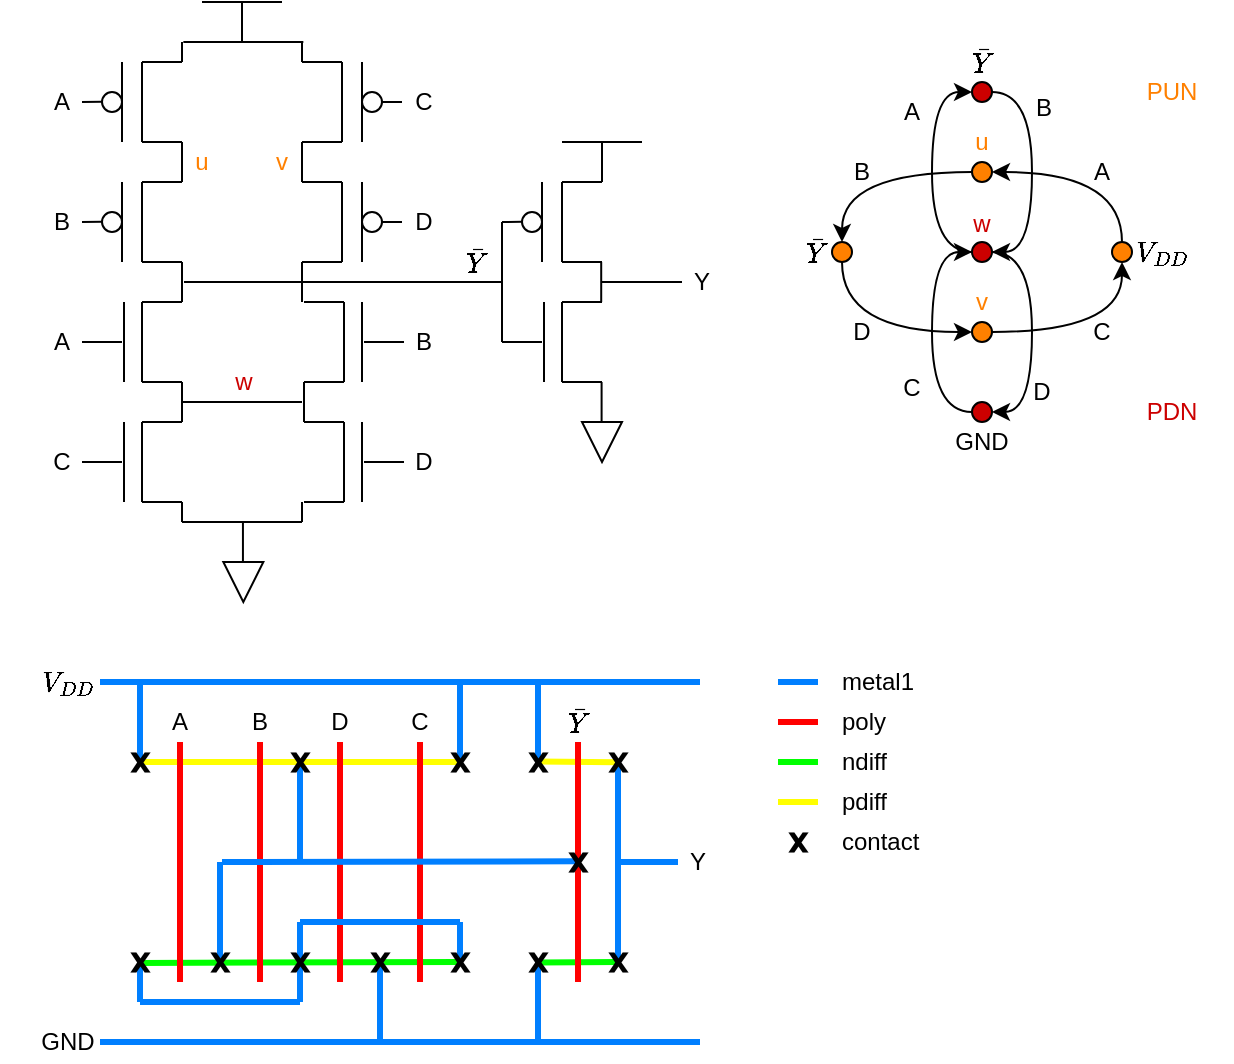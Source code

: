 <mxfile version="26.0.11" pages="2">
  <diagram name="part_a" id="N0rKh6pHOOfdO_1uBOMi">
    <mxGraphModel dx="1179" dy="628" grid="1" gridSize="10" guides="1" tooltips="1" connect="1" arrows="1" fold="1" page="1" pageScale="1" pageWidth="850" pageHeight="1100" math="1" shadow="0">
      <root>
        <mxCell id="0" />
        <mxCell id="1" parent="0" />
        <mxCell id="HRCa3_O8-2l-VFVqgWmT-139" value="" style="group" parent="1" vertex="1" connectable="0">
          <mxGeometry x="42" y="40" width="340" height="300" as="geometry" />
        </mxCell>
        <mxCell id="HRCa3_O8-2l-VFVqgWmT-137" value="" style="group" parent="HRCa3_O8-2l-VFVqgWmT-139" vertex="1" connectable="0">
          <mxGeometry width="320" height="300" as="geometry" />
        </mxCell>
        <mxCell id="HRCa3_O8-2l-VFVqgWmT-112" value="" style="group" parent="HRCa3_O8-2l-VFVqgWmT-137" vertex="1" connectable="0">
          <mxGeometry width="201.35" height="300" as="geometry" />
        </mxCell>
        <mxCell id="HRCa3_O8-2l-VFVqgWmT-97" value="" style="group" parent="HRCa3_O8-2l-VFVqgWmT-112" vertex="1" connectable="0">
          <mxGeometry x="20" y="20" width="161.345" height="240" as="geometry" />
        </mxCell>
        <mxCell id="HRCa3_O8-2l-VFVqgWmT-32" value="" style="group" parent="HRCa3_O8-2l-VFVqgWmT-97" vertex="1" connectable="0">
          <mxGeometry y="10" width="50" height="40" as="geometry" />
        </mxCell>
        <mxCell id="HRCa3_O8-2l-VFVqgWmT-17" value="" style="group" parent="HRCa3_O8-2l-VFVqgWmT-32" vertex="1" connectable="0">
          <mxGeometry x="10" width="40" height="40" as="geometry" />
        </mxCell>
        <mxCell id="HRCa3_O8-2l-VFVqgWmT-9" value="" style="endArrow=none;html=1;rounded=0;" parent="HRCa3_O8-2l-VFVqgWmT-17" edge="1">
          <mxGeometry width="50" height="50" relative="1" as="geometry">
            <mxPoint x="20" y="40" as="sourcePoint" />
            <mxPoint x="20" as="targetPoint" />
          </mxGeometry>
        </mxCell>
        <mxCell id="HRCa3_O8-2l-VFVqgWmT-10" value="" style="endArrow=none;html=1;rounded=0;" parent="HRCa3_O8-2l-VFVqgWmT-17" edge="1">
          <mxGeometry width="50" height="50" relative="1" as="geometry">
            <mxPoint x="10" y="40" as="sourcePoint" />
            <mxPoint x="10" as="targetPoint" />
          </mxGeometry>
        </mxCell>
        <mxCell id="HRCa3_O8-2l-VFVqgWmT-12" value="" style="ellipse;whiteSpace=wrap;html=1;aspect=fixed;" parent="HRCa3_O8-2l-VFVqgWmT-17" vertex="1">
          <mxGeometry y="15" width="10" height="10" as="geometry" />
        </mxCell>
        <mxCell id="HRCa3_O8-2l-VFVqgWmT-15" value="" style="endArrow=none;html=1;rounded=0;" parent="HRCa3_O8-2l-VFVqgWmT-17" edge="1">
          <mxGeometry width="50" height="50" relative="1" as="geometry">
            <mxPoint x="40" as="sourcePoint" />
            <mxPoint x="20" as="targetPoint" />
          </mxGeometry>
        </mxCell>
        <mxCell id="HRCa3_O8-2l-VFVqgWmT-16" value="" style="endArrow=none;html=1;rounded=0;" parent="HRCa3_O8-2l-VFVqgWmT-17" edge="1">
          <mxGeometry width="50" height="50" relative="1" as="geometry">
            <mxPoint x="20" y="40" as="sourcePoint" />
            <mxPoint x="40" y="40" as="targetPoint" />
          </mxGeometry>
        </mxCell>
        <mxCell id="HRCa3_O8-2l-VFVqgWmT-29" value="" style="endArrow=none;html=1;rounded=0;" parent="HRCa3_O8-2l-VFVqgWmT-32" edge="1">
          <mxGeometry width="50" height="50" relative="1" as="geometry">
            <mxPoint y="20" as="sourcePoint" />
            <mxPoint x="10" y="19.92" as="targetPoint" />
          </mxGeometry>
        </mxCell>
        <mxCell id="HRCa3_O8-2l-VFVqgWmT-63" value="" style="group" parent="HRCa3_O8-2l-VFVqgWmT-97" vertex="1" connectable="0">
          <mxGeometry y="120" width="161.345" height="120" as="geometry" />
        </mxCell>
        <mxCell id="HRCa3_O8-2l-VFVqgWmT-31" value="" style="group" parent="HRCa3_O8-2l-VFVqgWmT-63" vertex="1" connectable="0">
          <mxGeometry y="10" width="50" height="40" as="geometry" />
        </mxCell>
        <mxCell id="HRCa3_O8-2l-VFVqgWmT-28" value="" style="endArrow=none;html=1;rounded=0;" parent="HRCa3_O8-2l-VFVqgWmT-31" edge="1">
          <mxGeometry width="50" height="50" relative="1" as="geometry">
            <mxPoint y="20" as="sourcePoint" />
            <mxPoint x="10" y="20" as="targetPoint" />
            <Array as="points">
              <mxPoint x="20" y="20" />
            </Array>
          </mxGeometry>
        </mxCell>
        <mxCell id="HRCa3_O8-2l-VFVqgWmT-30" value="" style="group" parent="HRCa3_O8-2l-VFVqgWmT-31" vertex="1" connectable="0">
          <mxGeometry x="21" width="29" height="40" as="geometry" />
        </mxCell>
        <mxCell id="HRCa3_O8-2l-VFVqgWmT-24" value="" style="endArrow=none;html=1;rounded=0;" parent="HRCa3_O8-2l-VFVqgWmT-30" edge="1">
          <mxGeometry width="50" height="50" relative="1" as="geometry">
            <mxPoint x="9" as="sourcePoint" />
            <mxPoint x="9" y="40" as="targetPoint" />
          </mxGeometry>
        </mxCell>
        <mxCell id="HRCa3_O8-2l-VFVqgWmT-25" value="" style="endArrow=none;html=1;rounded=0;" parent="HRCa3_O8-2l-VFVqgWmT-30" edge="1">
          <mxGeometry width="50" height="50" relative="1" as="geometry">
            <mxPoint as="sourcePoint" />
            <mxPoint y="40" as="targetPoint" />
          </mxGeometry>
        </mxCell>
        <mxCell id="HRCa3_O8-2l-VFVqgWmT-26" value="" style="endArrow=none;html=1;rounded=0;" parent="HRCa3_O8-2l-VFVqgWmT-30" edge="1">
          <mxGeometry width="50" height="50" relative="1" as="geometry">
            <mxPoint x="9" as="sourcePoint" />
            <mxPoint x="29" as="targetPoint" />
          </mxGeometry>
        </mxCell>
        <mxCell id="HRCa3_O8-2l-VFVqgWmT-27" value="" style="endArrow=none;html=1;rounded=0;" parent="HRCa3_O8-2l-VFVqgWmT-30" edge="1">
          <mxGeometry width="50" height="50" relative="1" as="geometry">
            <mxPoint x="9" y="40" as="sourcePoint" />
            <mxPoint x="29" y="40" as="targetPoint" />
          </mxGeometry>
        </mxCell>
        <mxCell id="HRCa3_O8-2l-VFVqgWmT-33" value="" style="group;rotation=-181;" parent="HRCa3_O8-2l-VFVqgWmT-63" vertex="1" connectable="0">
          <mxGeometry x="111" y="10" width="50" height="40" as="geometry" />
        </mxCell>
        <mxCell id="HRCa3_O8-2l-VFVqgWmT-34" value="" style="endArrow=none;html=1;rounded=0;" parent="HRCa3_O8-2l-VFVqgWmT-33" edge="1">
          <mxGeometry width="50" height="50" relative="1" as="geometry">
            <mxPoint x="50" y="20" as="sourcePoint" />
            <mxPoint x="40" y="20" as="targetPoint" />
            <Array as="points">
              <mxPoint x="30" y="20" />
            </Array>
          </mxGeometry>
        </mxCell>
        <mxCell id="HRCa3_O8-2l-VFVqgWmT-35" value="" style="group;rotation=-181;" parent="HRCa3_O8-2l-VFVqgWmT-33" vertex="1" connectable="0">
          <mxGeometry width="29" height="40" as="geometry" />
        </mxCell>
        <mxCell id="HRCa3_O8-2l-VFVqgWmT-36" value="" style="endArrow=none;html=1;rounded=0;" parent="HRCa3_O8-2l-VFVqgWmT-35" edge="1">
          <mxGeometry width="50" height="50" relative="1" as="geometry">
            <mxPoint x="20" y="40" as="sourcePoint" />
            <mxPoint x="20" as="targetPoint" />
          </mxGeometry>
        </mxCell>
        <mxCell id="HRCa3_O8-2l-VFVqgWmT-37" value="" style="endArrow=none;html=1;rounded=0;" parent="HRCa3_O8-2l-VFVqgWmT-35" edge="1">
          <mxGeometry width="50" height="50" relative="1" as="geometry">
            <mxPoint x="29" y="40" as="sourcePoint" />
            <mxPoint x="29" as="targetPoint" />
          </mxGeometry>
        </mxCell>
        <mxCell id="HRCa3_O8-2l-VFVqgWmT-38" value="" style="endArrow=none;html=1;rounded=0;" parent="HRCa3_O8-2l-VFVqgWmT-35" edge="1">
          <mxGeometry width="50" height="50" relative="1" as="geometry">
            <mxPoint x="20" y="40" as="sourcePoint" />
            <mxPoint y="40" as="targetPoint" />
          </mxGeometry>
        </mxCell>
        <mxCell id="HRCa3_O8-2l-VFVqgWmT-39" value="" style="endArrow=none;html=1;rounded=0;" parent="HRCa3_O8-2l-VFVqgWmT-35" edge="1">
          <mxGeometry width="50" height="50" relative="1" as="geometry">
            <mxPoint x="20" as="sourcePoint" />
            <mxPoint as="targetPoint" />
          </mxGeometry>
        </mxCell>
        <mxCell id="HRCa3_O8-2l-VFVqgWmT-40" value="" style="group" parent="HRCa3_O8-2l-VFVqgWmT-63" vertex="1" connectable="0">
          <mxGeometry y="70" width="50" height="40" as="geometry" />
        </mxCell>
        <mxCell id="HRCa3_O8-2l-VFVqgWmT-41" value="" style="endArrow=none;html=1;rounded=0;" parent="HRCa3_O8-2l-VFVqgWmT-40" edge="1">
          <mxGeometry width="50" height="50" relative="1" as="geometry">
            <mxPoint y="20" as="sourcePoint" />
            <mxPoint x="10" y="20" as="targetPoint" />
            <Array as="points">
              <mxPoint x="20" y="20" />
            </Array>
          </mxGeometry>
        </mxCell>
        <mxCell id="HRCa3_O8-2l-VFVqgWmT-42" value="" style="group" parent="HRCa3_O8-2l-VFVqgWmT-40" vertex="1" connectable="0">
          <mxGeometry x="21" width="29" height="40" as="geometry" />
        </mxCell>
        <mxCell id="HRCa3_O8-2l-VFVqgWmT-43" value="" style="endArrow=none;html=1;rounded=0;" parent="HRCa3_O8-2l-VFVqgWmT-42" edge="1">
          <mxGeometry width="50" height="50" relative="1" as="geometry">
            <mxPoint x="9" as="sourcePoint" />
            <mxPoint x="9" y="40" as="targetPoint" />
          </mxGeometry>
        </mxCell>
        <mxCell id="HRCa3_O8-2l-VFVqgWmT-44" value="" style="endArrow=none;html=1;rounded=0;" parent="HRCa3_O8-2l-VFVqgWmT-42" edge="1">
          <mxGeometry width="50" height="50" relative="1" as="geometry">
            <mxPoint as="sourcePoint" />
            <mxPoint y="40" as="targetPoint" />
          </mxGeometry>
        </mxCell>
        <mxCell id="HRCa3_O8-2l-VFVqgWmT-45" value="" style="endArrow=none;html=1;rounded=0;" parent="HRCa3_O8-2l-VFVqgWmT-42" edge="1">
          <mxGeometry width="50" height="50" relative="1" as="geometry">
            <mxPoint x="9" as="sourcePoint" />
            <mxPoint x="29" as="targetPoint" />
          </mxGeometry>
        </mxCell>
        <mxCell id="HRCa3_O8-2l-VFVqgWmT-46" value="" style="endArrow=none;html=1;rounded=0;" parent="HRCa3_O8-2l-VFVqgWmT-42" edge="1">
          <mxGeometry width="50" height="50" relative="1" as="geometry">
            <mxPoint x="9" y="40" as="sourcePoint" />
            <mxPoint x="29" y="40" as="targetPoint" />
          </mxGeometry>
        </mxCell>
        <mxCell id="HRCa3_O8-2l-VFVqgWmT-47" value="" style="group;rotation=-181;" parent="HRCa3_O8-2l-VFVqgWmT-63" vertex="1" connectable="0">
          <mxGeometry x="111" y="70" width="50" height="40" as="geometry" />
        </mxCell>
        <mxCell id="HRCa3_O8-2l-VFVqgWmT-48" value="" style="endArrow=none;html=1;rounded=0;" parent="HRCa3_O8-2l-VFVqgWmT-47" edge="1">
          <mxGeometry width="50" height="50" relative="1" as="geometry">
            <mxPoint x="50" y="20" as="sourcePoint" />
            <mxPoint x="40" y="20" as="targetPoint" />
            <Array as="points">
              <mxPoint x="30" y="20" />
            </Array>
          </mxGeometry>
        </mxCell>
        <mxCell id="HRCa3_O8-2l-VFVqgWmT-49" value="" style="group;rotation=-181;" parent="HRCa3_O8-2l-VFVqgWmT-47" vertex="1" connectable="0">
          <mxGeometry width="29" height="40" as="geometry" />
        </mxCell>
        <mxCell id="HRCa3_O8-2l-VFVqgWmT-50" value="" style="endArrow=none;html=1;rounded=0;" parent="HRCa3_O8-2l-VFVqgWmT-49" edge="1">
          <mxGeometry width="50" height="50" relative="1" as="geometry">
            <mxPoint x="20" y="40" as="sourcePoint" />
            <mxPoint x="20" as="targetPoint" />
          </mxGeometry>
        </mxCell>
        <mxCell id="HRCa3_O8-2l-VFVqgWmT-51" value="" style="endArrow=none;html=1;rounded=0;" parent="HRCa3_O8-2l-VFVqgWmT-49" edge="1">
          <mxGeometry width="50" height="50" relative="1" as="geometry">
            <mxPoint x="29" y="40" as="sourcePoint" />
            <mxPoint x="29" as="targetPoint" />
          </mxGeometry>
        </mxCell>
        <mxCell id="HRCa3_O8-2l-VFVqgWmT-52" value="" style="endArrow=none;html=1;rounded=0;" parent="HRCa3_O8-2l-VFVqgWmT-49" edge="1">
          <mxGeometry width="50" height="50" relative="1" as="geometry">
            <mxPoint x="20" y="40" as="sourcePoint" />
            <mxPoint y="40" as="targetPoint" />
          </mxGeometry>
        </mxCell>
        <mxCell id="HRCa3_O8-2l-VFVqgWmT-53" value="" style="endArrow=none;html=1;rounded=0;" parent="HRCa3_O8-2l-VFVqgWmT-49" edge="1">
          <mxGeometry width="50" height="50" relative="1" as="geometry">
            <mxPoint x="20" as="sourcePoint" />
            <mxPoint as="targetPoint" />
          </mxGeometry>
        </mxCell>
        <mxCell id="HRCa3_O8-2l-VFVqgWmT-54" value="" style="endArrow=none;html=1;rounded=0;" parent="HRCa3_O8-2l-VFVqgWmT-63" edge="1">
          <mxGeometry width="50" height="50" relative="1" as="geometry">
            <mxPoint x="111" y="50" as="sourcePoint" />
            <mxPoint x="111" y="70" as="targetPoint" />
          </mxGeometry>
        </mxCell>
        <mxCell id="HRCa3_O8-2l-VFVqgWmT-55" value="" style="endArrow=none;html=1;rounded=0;" parent="HRCa3_O8-2l-VFVqgWmT-63" edge="1">
          <mxGeometry width="50" height="50" relative="1" as="geometry">
            <mxPoint x="50" y="50" as="sourcePoint" />
            <mxPoint x="50" y="70" as="targetPoint" />
          </mxGeometry>
        </mxCell>
        <mxCell id="HRCa3_O8-2l-VFVqgWmT-56" value="" style="endArrow=none;html=1;rounded=0;" parent="HRCa3_O8-2l-VFVqgWmT-63" edge="1">
          <mxGeometry width="50" height="50" relative="1" as="geometry">
            <mxPoint x="50" y="60" as="sourcePoint" />
            <mxPoint x="110" y="60" as="targetPoint" />
          </mxGeometry>
        </mxCell>
        <mxCell id="HRCa3_O8-2l-VFVqgWmT-57" value="" style="endArrow=none;html=1;rounded=0;" parent="HRCa3_O8-2l-VFVqgWmT-63" edge="1">
          <mxGeometry width="50" height="50" relative="1" as="geometry">
            <mxPoint x="50" y="120" as="sourcePoint" />
            <mxPoint x="110" y="120" as="targetPoint" />
          </mxGeometry>
        </mxCell>
        <mxCell id="HRCa3_O8-2l-VFVqgWmT-58" value="" style="endArrow=none;html=1;rounded=0;" parent="HRCa3_O8-2l-VFVqgWmT-63" edge="1">
          <mxGeometry width="50" height="50" relative="1" as="geometry">
            <mxPoint x="50" y="120" as="sourcePoint" />
            <mxPoint x="50" y="110" as="targetPoint" />
          </mxGeometry>
        </mxCell>
        <mxCell id="HRCa3_O8-2l-VFVqgWmT-59" value="" style="endArrow=none;html=1;rounded=0;" parent="HRCa3_O8-2l-VFVqgWmT-63" edge="1">
          <mxGeometry width="50" height="50" relative="1" as="geometry">
            <mxPoint x="110" y="120" as="sourcePoint" />
            <mxPoint x="110" y="110" as="targetPoint" />
          </mxGeometry>
        </mxCell>
        <mxCell id="HRCa3_O8-2l-VFVqgWmT-60" value="" style="endArrow=none;html=1;rounded=0;" parent="HRCa3_O8-2l-VFVqgWmT-63" edge="1">
          <mxGeometry width="50" height="50" relative="1" as="geometry">
            <mxPoint x="51" as="sourcePoint" />
            <mxPoint x="210" as="targetPoint" />
          </mxGeometry>
        </mxCell>
        <mxCell id="HRCa3_O8-2l-VFVqgWmT-61" value="" style="endArrow=none;html=1;rounded=0;" parent="HRCa3_O8-2l-VFVqgWmT-63" edge="1">
          <mxGeometry width="50" height="50" relative="1" as="geometry">
            <mxPoint x="50" y="10" as="sourcePoint" />
            <mxPoint x="50" as="targetPoint" />
          </mxGeometry>
        </mxCell>
        <mxCell id="HRCa3_O8-2l-VFVqgWmT-62" value="" style="endArrow=none;html=1;rounded=0;" parent="HRCa3_O8-2l-VFVqgWmT-63" edge="1">
          <mxGeometry width="50" height="50" relative="1" as="geometry">
            <mxPoint x="110" y="10" as="sourcePoint" />
            <mxPoint x="110" as="targetPoint" />
          </mxGeometry>
        </mxCell>
        <mxCell id="HRCa3_O8-2l-VFVqgWmT-109" value="" style="endArrow=none;html=1;rounded=0;" parent="HRCa3_O8-2l-VFVqgWmT-63" edge="1">
          <mxGeometry width="50" height="50" relative="1" as="geometry">
            <mxPoint x="80.47" y="140" as="sourcePoint" />
            <mxPoint x="80.47" y="120" as="targetPoint" />
          </mxGeometry>
        </mxCell>
        <mxCell id="HRCa3_O8-2l-VFVqgWmT-197" value="w" style="text;html=1;align=center;verticalAlign=middle;whiteSpace=wrap;rounded=0;rotation=0;fontColor=#CC0000;" parent="HRCa3_O8-2l-VFVqgWmT-63" vertex="1">
          <mxGeometry x="70.67" y="40" width="20" height="20" as="geometry" />
        </mxCell>
        <mxCell id="HRCa3_O8-2l-VFVqgWmT-64" value="" style="group" parent="HRCa3_O8-2l-VFVqgWmT-97" vertex="1" connectable="0">
          <mxGeometry y="70" width="50" height="40" as="geometry" />
        </mxCell>
        <mxCell id="HRCa3_O8-2l-VFVqgWmT-65" value="" style="group" parent="HRCa3_O8-2l-VFVqgWmT-64" vertex="1" connectable="0">
          <mxGeometry x="10" width="40" height="40" as="geometry" />
        </mxCell>
        <mxCell id="HRCa3_O8-2l-VFVqgWmT-66" value="" style="endArrow=none;html=1;rounded=0;" parent="HRCa3_O8-2l-VFVqgWmT-65" edge="1">
          <mxGeometry width="50" height="50" relative="1" as="geometry">
            <mxPoint x="20" y="40" as="sourcePoint" />
            <mxPoint x="20" as="targetPoint" />
          </mxGeometry>
        </mxCell>
        <mxCell id="HRCa3_O8-2l-VFVqgWmT-67" value="" style="endArrow=none;html=1;rounded=0;" parent="HRCa3_O8-2l-VFVqgWmT-65" edge="1">
          <mxGeometry width="50" height="50" relative="1" as="geometry">
            <mxPoint x="10" y="40" as="sourcePoint" />
            <mxPoint x="10" as="targetPoint" />
          </mxGeometry>
        </mxCell>
        <mxCell id="HRCa3_O8-2l-VFVqgWmT-68" value="" style="ellipse;whiteSpace=wrap;html=1;aspect=fixed;" parent="HRCa3_O8-2l-VFVqgWmT-65" vertex="1">
          <mxGeometry y="15" width="10" height="10" as="geometry" />
        </mxCell>
        <mxCell id="HRCa3_O8-2l-VFVqgWmT-69" value="" style="endArrow=none;html=1;rounded=0;" parent="HRCa3_O8-2l-VFVqgWmT-65" edge="1">
          <mxGeometry width="50" height="50" relative="1" as="geometry">
            <mxPoint x="40" as="sourcePoint" />
            <mxPoint x="20" as="targetPoint" />
          </mxGeometry>
        </mxCell>
        <mxCell id="HRCa3_O8-2l-VFVqgWmT-70" value="" style="endArrow=none;html=1;rounded=0;" parent="HRCa3_O8-2l-VFVqgWmT-65" edge="1">
          <mxGeometry width="50" height="50" relative="1" as="geometry">
            <mxPoint x="20" y="40" as="sourcePoint" />
            <mxPoint x="40" y="40" as="targetPoint" />
          </mxGeometry>
        </mxCell>
        <mxCell id="HRCa3_O8-2l-VFVqgWmT-71" value="" style="endArrow=none;html=1;rounded=0;" parent="HRCa3_O8-2l-VFVqgWmT-64" edge="1">
          <mxGeometry width="50" height="50" relative="1" as="geometry">
            <mxPoint y="20" as="sourcePoint" />
            <mxPoint x="10" y="19.92" as="targetPoint" />
          </mxGeometry>
        </mxCell>
        <mxCell id="HRCa3_O8-2l-VFVqgWmT-72" value="" style="endArrow=none;html=1;rounded=0;" parent="HRCa3_O8-2l-VFVqgWmT-97" edge="1">
          <mxGeometry width="50" height="50" relative="1" as="geometry">
            <mxPoint x="50" y="120" as="sourcePoint" />
            <mxPoint x="50" y="110" as="targetPoint" />
          </mxGeometry>
        </mxCell>
        <mxCell id="HRCa3_O8-2l-VFVqgWmT-73" value="" style="endArrow=none;html=1;rounded=0;" parent="HRCa3_O8-2l-VFVqgWmT-97" edge="1">
          <mxGeometry width="50" height="50" relative="1" as="geometry">
            <mxPoint x="50" y="70" as="sourcePoint" />
            <mxPoint x="50" y="50" as="targetPoint" />
          </mxGeometry>
        </mxCell>
        <mxCell id="HRCa3_O8-2l-VFVqgWmT-92" value="" style="group;rotation=-180;" parent="HRCa3_O8-2l-VFVqgWmT-97" vertex="1" connectable="0">
          <mxGeometry x="110" width="50" height="110" as="geometry" />
        </mxCell>
        <mxCell id="HRCa3_O8-2l-VFVqgWmT-74" value="" style="group;rotation=-180;" parent="HRCa3_O8-2l-VFVqgWmT-92" vertex="1" connectable="0">
          <mxGeometry y="70" width="50" height="40" as="geometry" />
        </mxCell>
        <mxCell id="HRCa3_O8-2l-VFVqgWmT-75" value="" style="group;rotation=-180;" parent="HRCa3_O8-2l-VFVqgWmT-74" vertex="1" connectable="0">
          <mxGeometry width="40" height="40" as="geometry" />
        </mxCell>
        <mxCell id="HRCa3_O8-2l-VFVqgWmT-76" value="" style="endArrow=none;html=1;rounded=0;" parent="HRCa3_O8-2l-VFVqgWmT-75" edge="1">
          <mxGeometry width="50" height="50" relative="1" as="geometry">
            <mxPoint x="20" as="sourcePoint" />
            <mxPoint x="20" y="40" as="targetPoint" />
          </mxGeometry>
        </mxCell>
        <mxCell id="HRCa3_O8-2l-VFVqgWmT-77" value="" style="endArrow=none;html=1;rounded=0;" parent="HRCa3_O8-2l-VFVqgWmT-75" edge="1">
          <mxGeometry width="50" height="50" relative="1" as="geometry">
            <mxPoint x="30" as="sourcePoint" />
            <mxPoint x="30" y="40" as="targetPoint" />
          </mxGeometry>
        </mxCell>
        <mxCell id="HRCa3_O8-2l-VFVqgWmT-78" value="" style="ellipse;whiteSpace=wrap;html=1;aspect=fixed;rotation=-180;" parent="HRCa3_O8-2l-VFVqgWmT-75" vertex="1">
          <mxGeometry x="30" y="15" width="10" height="10" as="geometry" />
        </mxCell>
        <mxCell id="HRCa3_O8-2l-VFVqgWmT-79" value="" style="endArrow=none;html=1;rounded=0;" parent="HRCa3_O8-2l-VFVqgWmT-75" edge="1">
          <mxGeometry width="50" height="50" relative="1" as="geometry">
            <mxPoint y="40" as="sourcePoint" />
            <mxPoint x="20" y="40" as="targetPoint" />
          </mxGeometry>
        </mxCell>
        <mxCell id="HRCa3_O8-2l-VFVqgWmT-80" value="" style="endArrow=none;html=1;rounded=0;" parent="HRCa3_O8-2l-VFVqgWmT-75" edge="1">
          <mxGeometry width="50" height="50" relative="1" as="geometry">
            <mxPoint x="20" as="sourcePoint" />
            <mxPoint as="targetPoint" />
          </mxGeometry>
        </mxCell>
        <mxCell id="HRCa3_O8-2l-VFVqgWmT-81" value="" style="endArrow=none;html=1;rounded=0;" parent="HRCa3_O8-2l-VFVqgWmT-74" edge="1">
          <mxGeometry width="50" height="50" relative="1" as="geometry">
            <mxPoint x="50" y="20" as="sourcePoint" />
            <mxPoint x="40" y="20" as="targetPoint" />
          </mxGeometry>
        </mxCell>
        <mxCell id="HRCa3_O8-2l-VFVqgWmT-82" value="" style="group;rotation=-180;" parent="HRCa3_O8-2l-VFVqgWmT-92" vertex="1" connectable="0">
          <mxGeometry y="10" width="50" height="40" as="geometry" />
        </mxCell>
        <mxCell id="HRCa3_O8-2l-VFVqgWmT-83" value="" style="group;rotation=-180;" parent="HRCa3_O8-2l-VFVqgWmT-82" vertex="1" connectable="0">
          <mxGeometry width="40" height="40" as="geometry" />
        </mxCell>
        <mxCell id="HRCa3_O8-2l-VFVqgWmT-84" value="" style="endArrow=none;html=1;rounded=0;" parent="HRCa3_O8-2l-VFVqgWmT-83" edge="1">
          <mxGeometry width="50" height="50" relative="1" as="geometry">
            <mxPoint x="20" as="sourcePoint" />
            <mxPoint x="20" y="40" as="targetPoint" />
          </mxGeometry>
        </mxCell>
        <mxCell id="HRCa3_O8-2l-VFVqgWmT-85" value="" style="endArrow=none;html=1;rounded=0;" parent="HRCa3_O8-2l-VFVqgWmT-83" edge="1">
          <mxGeometry width="50" height="50" relative="1" as="geometry">
            <mxPoint x="30" as="sourcePoint" />
            <mxPoint x="30" y="40" as="targetPoint" />
          </mxGeometry>
        </mxCell>
        <mxCell id="HRCa3_O8-2l-VFVqgWmT-86" value="" style="ellipse;whiteSpace=wrap;html=1;aspect=fixed;rotation=-180;" parent="HRCa3_O8-2l-VFVqgWmT-83" vertex="1">
          <mxGeometry x="30" y="15" width="10" height="10" as="geometry" />
        </mxCell>
        <mxCell id="HRCa3_O8-2l-VFVqgWmT-87" value="" style="endArrow=none;html=1;rounded=0;" parent="HRCa3_O8-2l-VFVqgWmT-83" edge="1">
          <mxGeometry width="50" height="50" relative="1" as="geometry">
            <mxPoint y="40" as="sourcePoint" />
            <mxPoint x="20" y="40" as="targetPoint" />
          </mxGeometry>
        </mxCell>
        <mxCell id="HRCa3_O8-2l-VFVqgWmT-88" value="" style="endArrow=none;html=1;rounded=0;" parent="HRCa3_O8-2l-VFVqgWmT-83" edge="1">
          <mxGeometry width="50" height="50" relative="1" as="geometry">
            <mxPoint x="20" as="sourcePoint" />
            <mxPoint as="targetPoint" />
          </mxGeometry>
        </mxCell>
        <mxCell id="HRCa3_O8-2l-VFVqgWmT-89" value="" style="endArrow=none;html=1;rounded=0;" parent="HRCa3_O8-2l-VFVqgWmT-82" edge="1">
          <mxGeometry width="50" height="50" relative="1" as="geometry">
            <mxPoint x="50" y="20" as="sourcePoint" />
            <mxPoint x="40" y="20" as="targetPoint" />
          </mxGeometry>
        </mxCell>
        <mxCell id="HRCa3_O8-2l-VFVqgWmT-90" value="" style="endArrow=none;html=1;rounded=0;" parent="HRCa3_O8-2l-VFVqgWmT-92" edge="1">
          <mxGeometry width="50" height="50" relative="1" as="geometry">
            <mxPoint as="sourcePoint" />
            <mxPoint y="10" as="targetPoint" />
          </mxGeometry>
        </mxCell>
        <mxCell id="HRCa3_O8-2l-VFVqgWmT-91" value="" style="endArrow=none;html=1;rounded=0;" parent="HRCa3_O8-2l-VFVqgWmT-92" edge="1">
          <mxGeometry width="50" height="50" relative="1" as="geometry">
            <mxPoint y="50" as="sourcePoint" />
            <mxPoint y="70" as="targetPoint" />
          </mxGeometry>
        </mxCell>
        <mxCell id="HRCa3_O8-2l-VFVqgWmT-93" value="" style="endArrow=none;html=1;rounded=0;" parent="HRCa3_O8-2l-VFVqgWmT-97" edge="1">
          <mxGeometry width="50" height="50" relative="1" as="geometry">
            <mxPoint x="110" y="120" as="sourcePoint" />
            <mxPoint x="110" y="110" as="targetPoint" />
          </mxGeometry>
        </mxCell>
        <mxCell id="HRCa3_O8-2l-VFVqgWmT-95" value="" style="endArrow=none;html=1;rounded=0;" parent="HRCa3_O8-2l-VFVqgWmT-97" edge="1">
          <mxGeometry width="50" height="50" relative="1" as="geometry">
            <mxPoint x="50" y="10" as="sourcePoint" />
            <mxPoint x="50" as="targetPoint" />
          </mxGeometry>
        </mxCell>
        <mxCell id="HRCa3_O8-2l-VFVqgWmT-96" value="" style="endArrow=none;html=1;rounded=0;" parent="HRCa3_O8-2l-VFVqgWmT-97" edge="1">
          <mxGeometry width="50" height="50" relative="1" as="geometry">
            <mxPoint x="50.67" as="sourcePoint" />
            <mxPoint x="110.67" as="targetPoint" />
          </mxGeometry>
        </mxCell>
        <mxCell id="HRCa3_O8-2l-VFVqgWmT-195" value="&lt;font style=&quot;&quot;&gt;u&lt;/font&gt;" style="text;html=1;align=center;verticalAlign=middle;whiteSpace=wrap;rounded=0;rotation=0;fontColor=#FF8000;" parent="HRCa3_O8-2l-VFVqgWmT-97" vertex="1">
          <mxGeometry x="50" y="50" width="20" height="20" as="geometry" />
        </mxCell>
        <mxCell id="HRCa3_O8-2l-VFVqgWmT-196" value="&lt;font style=&quot;&quot;&gt;v&lt;/font&gt;" style="text;html=1;align=center;verticalAlign=middle;whiteSpace=wrap;rounded=0;rotation=0;fontColor=#FF8000;" parent="HRCa3_O8-2l-VFVqgWmT-97" vertex="1">
          <mxGeometry x="90" y="50" width="20" height="20" as="geometry" />
        </mxCell>
        <mxCell id="HRCa3_O8-2l-VFVqgWmT-98" value="A" style="text;html=1;align=center;verticalAlign=middle;whiteSpace=wrap;rounded=0;" parent="HRCa3_O8-2l-VFVqgWmT-112" vertex="1">
          <mxGeometry y="160" width="20" height="20" as="geometry" />
        </mxCell>
        <mxCell id="HRCa3_O8-2l-VFVqgWmT-99" value="B" style="text;html=1;align=center;verticalAlign=middle;whiteSpace=wrap;rounded=0;" parent="HRCa3_O8-2l-VFVqgWmT-112" vertex="1">
          <mxGeometry x="181.35" y="160" width="20" height="20" as="geometry" />
        </mxCell>
        <mxCell id="HRCa3_O8-2l-VFVqgWmT-100" value="C" style="text;html=1;align=center;verticalAlign=middle;whiteSpace=wrap;rounded=0;" parent="HRCa3_O8-2l-VFVqgWmT-112" vertex="1">
          <mxGeometry y="220" width="20" height="20" as="geometry" />
        </mxCell>
        <mxCell id="HRCa3_O8-2l-VFVqgWmT-101" value="D" style="text;html=1;align=center;verticalAlign=middle;whiteSpace=wrap;rounded=0;" parent="HRCa3_O8-2l-VFVqgWmT-112" vertex="1">
          <mxGeometry x="181.35" y="220" width="20" height="20" as="geometry" />
        </mxCell>
        <mxCell id="HRCa3_O8-2l-VFVqgWmT-102" value="A" style="text;html=1;align=center;verticalAlign=middle;whiteSpace=wrap;rounded=0;" parent="HRCa3_O8-2l-VFVqgWmT-112" vertex="1">
          <mxGeometry y="40" width="20" height="20" as="geometry" />
        </mxCell>
        <mxCell id="HRCa3_O8-2l-VFVqgWmT-103" value="B" style="text;html=1;align=center;verticalAlign=middle;whiteSpace=wrap;rounded=0;" parent="HRCa3_O8-2l-VFVqgWmT-112" vertex="1">
          <mxGeometry y="100" width="20" height="20" as="geometry" />
        </mxCell>
        <mxCell id="HRCa3_O8-2l-VFVqgWmT-104" value="C" style="text;html=1;align=center;verticalAlign=middle;whiteSpace=wrap;rounded=0;" parent="HRCa3_O8-2l-VFVqgWmT-112" vertex="1">
          <mxGeometry x="181.35" y="40" width="20" height="20" as="geometry" />
        </mxCell>
        <mxCell id="HRCa3_O8-2l-VFVqgWmT-105" value="D" style="text;html=1;align=center;verticalAlign=middle;whiteSpace=wrap;rounded=0;" parent="HRCa3_O8-2l-VFVqgWmT-112" vertex="1">
          <mxGeometry x="181.35" y="100" width="20" height="20" as="geometry" />
        </mxCell>
        <mxCell id="HRCa3_O8-2l-VFVqgWmT-107" value="" style="endArrow=none;html=1;rounded=0;" parent="HRCa3_O8-2l-VFVqgWmT-112" edge="1">
          <mxGeometry width="50" height="50" relative="1" as="geometry">
            <mxPoint x="80" as="sourcePoint" />
            <mxPoint x="120" as="targetPoint" />
          </mxGeometry>
        </mxCell>
        <mxCell id="HRCa3_O8-2l-VFVqgWmT-108" value="" style="endArrow=none;html=1;rounded=0;" parent="HRCa3_O8-2l-VFVqgWmT-112" edge="1">
          <mxGeometry width="50" height="50" relative="1" as="geometry">
            <mxPoint x="100" y="20" as="sourcePoint" />
            <mxPoint x="100" as="targetPoint" />
          </mxGeometry>
        </mxCell>
        <mxCell id="HRCa3_O8-2l-VFVqgWmT-110" value="" style="triangle;whiteSpace=wrap;html=1;rotation=90;" parent="HRCa3_O8-2l-VFVqgWmT-112" vertex="1">
          <mxGeometry x="90.67" y="280" width="20" height="20" as="geometry" />
        </mxCell>
        <mxCell id="HRCa3_O8-2l-VFVqgWmT-133" value="" style="group" parent="HRCa3_O8-2l-VFVqgWmT-137" vertex="1" connectable="0">
          <mxGeometry x="230" y="70" width="70" height="160" as="geometry" />
        </mxCell>
        <mxCell id="HRCa3_O8-2l-VFVqgWmT-113" value="" style="group" parent="HRCa3_O8-2l-VFVqgWmT-133" vertex="1" connectable="0">
          <mxGeometry y="80" width="50" height="40" as="geometry" />
        </mxCell>
        <mxCell id="HRCa3_O8-2l-VFVqgWmT-114" value="" style="endArrow=none;html=1;rounded=0;" parent="HRCa3_O8-2l-VFVqgWmT-113" edge="1">
          <mxGeometry width="50" height="50" relative="1" as="geometry">
            <mxPoint y="20" as="sourcePoint" />
            <mxPoint x="10" y="20" as="targetPoint" />
            <Array as="points">
              <mxPoint x="20" y="20" />
            </Array>
          </mxGeometry>
        </mxCell>
        <mxCell id="HRCa3_O8-2l-VFVqgWmT-115" value="" style="group" parent="HRCa3_O8-2l-VFVqgWmT-113" vertex="1" connectable="0">
          <mxGeometry x="21" width="29" height="40" as="geometry" />
        </mxCell>
        <mxCell id="HRCa3_O8-2l-VFVqgWmT-116" value="" style="endArrow=none;html=1;rounded=0;" parent="HRCa3_O8-2l-VFVqgWmT-115" edge="1">
          <mxGeometry width="50" height="50" relative="1" as="geometry">
            <mxPoint x="9" as="sourcePoint" />
            <mxPoint x="9" y="40" as="targetPoint" />
          </mxGeometry>
        </mxCell>
        <mxCell id="HRCa3_O8-2l-VFVqgWmT-117" value="" style="endArrow=none;html=1;rounded=0;" parent="HRCa3_O8-2l-VFVqgWmT-115" edge="1">
          <mxGeometry width="50" height="50" relative="1" as="geometry">
            <mxPoint as="sourcePoint" />
            <mxPoint y="40" as="targetPoint" />
          </mxGeometry>
        </mxCell>
        <mxCell id="HRCa3_O8-2l-VFVqgWmT-118" value="" style="endArrow=none;html=1;rounded=0;" parent="HRCa3_O8-2l-VFVqgWmT-115" edge="1">
          <mxGeometry width="50" height="50" relative="1" as="geometry">
            <mxPoint x="9" as="sourcePoint" />
            <mxPoint x="29" as="targetPoint" />
          </mxGeometry>
        </mxCell>
        <mxCell id="HRCa3_O8-2l-VFVqgWmT-119" value="" style="endArrow=none;html=1;rounded=0;" parent="HRCa3_O8-2l-VFVqgWmT-115" edge="1">
          <mxGeometry width="50" height="50" relative="1" as="geometry">
            <mxPoint x="9" y="40" as="sourcePoint" />
            <mxPoint x="29" y="40" as="targetPoint" />
          </mxGeometry>
        </mxCell>
        <mxCell id="HRCa3_O8-2l-VFVqgWmT-120" value="" style="group" parent="HRCa3_O8-2l-VFVqgWmT-133" vertex="1" connectable="0">
          <mxGeometry y="20" width="50" height="40" as="geometry" />
        </mxCell>
        <mxCell id="HRCa3_O8-2l-VFVqgWmT-121" value="" style="group" parent="HRCa3_O8-2l-VFVqgWmT-120" vertex="1" connectable="0">
          <mxGeometry x="10" width="40" height="40" as="geometry" />
        </mxCell>
        <mxCell id="HRCa3_O8-2l-VFVqgWmT-122" value="" style="endArrow=none;html=1;rounded=0;" parent="HRCa3_O8-2l-VFVqgWmT-121" edge="1">
          <mxGeometry width="50" height="50" relative="1" as="geometry">
            <mxPoint x="20" y="40" as="sourcePoint" />
            <mxPoint x="20" as="targetPoint" />
          </mxGeometry>
        </mxCell>
        <mxCell id="HRCa3_O8-2l-VFVqgWmT-123" value="" style="endArrow=none;html=1;rounded=0;" parent="HRCa3_O8-2l-VFVqgWmT-121" edge="1">
          <mxGeometry width="50" height="50" relative="1" as="geometry">
            <mxPoint x="10" y="40" as="sourcePoint" />
            <mxPoint x="10" as="targetPoint" />
          </mxGeometry>
        </mxCell>
        <mxCell id="HRCa3_O8-2l-VFVqgWmT-124" value="" style="ellipse;whiteSpace=wrap;html=1;aspect=fixed;" parent="HRCa3_O8-2l-VFVqgWmT-121" vertex="1">
          <mxGeometry y="15" width="10" height="10" as="geometry" />
        </mxCell>
        <mxCell id="HRCa3_O8-2l-VFVqgWmT-125" value="" style="endArrow=none;html=1;rounded=0;" parent="HRCa3_O8-2l-VFVqgWmT-121" edge="1">
          <mxGeometry width="50" height="50" relative="1" as="geometry">
            <mxPoint x="40" as="sourcePoint" />
            <mxPoint x="20" as="targetPoint" />
          </mxGeometry>
        </mxCell>
        <mxCell id="HRCa3_O8-2l-VFVqgWmT-126" value="" style="endArrow=none;html=1;rounded=0;" parent="HRCa3_O8-2l-VFVqgWmT-121" edge="1">
          <mxGeometry width="50" height="50" relative="1" as="geometry">
            <mxPoint x="20" y="40" as="sourcePoint" />
            <mxPoint x="40" y="40" as="targetPoint" />
          </mxGeometry>
        </mxCell>
        <mxCell id="HRCa3_O8-2l-VFVqgWmT-127" value="" style="endArrow=none;html=1;rounded=0;" parent="HRCa3_O8-2l-VFVqgWmT-120" edge="1">
          <mxGeometry width="50" height="50" relative="1" as="geometry">
            <mxPoint y="20" as="sourcePoint" />
            <mxPoint x="10" y="19.92" as="targetPoint" />
          </mxGeometry>
        </mxCell>
        <mxCell id="HRCa3_O8-2l-VFVqgWmT-128" value="" style="endArrow=none;html=1;rounded=0;" parent="HRCa3_O8-2l-VFVqgWmT-133" edge="1">
          <mxGeometry width="50" height="50" relative="1" as="geometry">
            <mxPoint x="49.6" y="60" as="sourcePoint" />
            <mxPoint x="49.6" y="80" as="targetPoint" />
          </mxGeometry>
        </mxCell>
        <mxCell id="HRCa3_O8-2l-VFVqgWmT-129" value="" style="endArrow=none;html=1;rounded=0;" parent="HRCa3_O8-2l-VFVqgWmT-133" edge="1">
          <mxGeometry width="50" height="50" relative="1" as="geometry">
            <mxPoint x="49.8" y="140" as="sourcePoint" />
            <mxPoint x="49.8" y="120" as="targetPoint" />
          </mxGeometry>
        </mxCell>
        <mxCell id="HRCa3_O8-2l-VFVqgWmT-130" value="" style="triangle;whiteSpace=wrap;html=1;rotation=90;" parent="HRCa3_O8-2l-VFVqgWmT-133" vertex="1">
          <mxGeometry x="40" y="140" width="20" height="20" as="geometry" />
        </mxCell>
        <mxCell id="HRCa3_O8-2l-VFVqgWmT-131" value="" style="endArrow=none;html=1;rounded=0;" parent="HRCa3_O8-2l-VFVqgWmT-133" edge="1">
          <mxGeometry width="50" height="50" relative="1" as="geometry">
            <mxPoint x="30" as="sourcePoint" />
            <mxPoint x="70" as="targetPoint" />
          </mxGeometry>
        </mxCell>
        <mxCell id="HRCa3_O8-2l-VFVqgWmT-132" value="" style="endArrow=none;html=1;rounded=0;" parent="HRCa3_O8-2l-VFVqgWmT-133" edge="1">
          <mxGeometry width="50" height="50" relative="1" as="geometry">
            <mxPoint x="50" y="20" as="sourcePoint" />
            <mxPoint x="50" as="targetPoint" />
          </mxGeometry>
        </mxCell>
        <mxCell id="HRCa3_O8-2l-VFVqgWmT-135" value="" style="endArrow=none;html=1;rounded=0;" parent="HRCa3_O8-2l-VFVqgWmT-137" edge="1">
          <mxGeometry width="50" height="50" relative="1" as="geometry">
            <mxPoint x="280" y="140" as="sourcePoint" />
            <mxPoint x="320" y="140" as="targetPoint" />
          </mxGeometry>
        </mxCell>
        <mxCell id="HRCa3_O8-2l-VFVqgWmT-136" value="" style="endArrow=none;html=1;rounded=0;" parent="HRCa3_O8-2l-VFVqgWmT-137" edge="1">
          <mxGeometry width="50" height="50" relative="1" as="geometry">
            <mxPoint x="230" y="170" as="sourcePoint" />
            <mxPoint x="230" y="110" as="targetPoint" />
          </mxGeometry>
        </mxCell>
        <mxCell id="HRCa3_O8-2l-VFVqgWmT-198" value="$$\bar{Y}$$" style="text;html=1;align=center;verticalAlign=middle;whiteSpace=wrap;rounded=0;rotation=0;" parent="HRCa3_O8-2l-VFVqgWmT-137" vertex="1">
          <mxGeometry x="210" y="120" width="15" height="20" as="geometry" />
        </mxCell>
        <mxCell id="HRCa3_O8-2l-VFVqgWmT-138" value="Y" style="text;html=1;align=center;verticalAlign=middle;whiteSpace=wrap;rounded=0;" parent="HRCa3_O8-2l-VFVqgWmT-139" vertex="1">
          <mxGeometry x="320" y="130" width="20" height="20" as="geometry" />
        </mxCell>
        <mxCell id="HRCa3_O8-2l-VFVqgWmT-189" value="" style="group" parent="1" vertex="1" connectable="0">
          <mxGeometry x="422" y="60" width="215" height="210" as="geometry" />
        </mxCell>
        <mxCell id="HRCa3_O8-2l-VFVqgWmT-161" value="" style="group;rotation=90;" parent="HRCa3_O8-2l-VFVqgWmT-189" vertex="1" connectable="0">
          <mxGeometry x="25" y="30" width="130" height="150" as="geometry" />
        </mxCell>
        <mxCell id="HRCa3_O8-2l-VFVqgWmT-140" value="" style="ellipse;whiteSpace=wrap;html=1;aspect=fixed;rotation=90;fillColor=#FF8000;" parent="HRCa3_O8-2l-VFVqgWmT-161" vertex="1">
          <mxGeometry x="130" y="70" width="10" height="10" as="geometry" />
        </mxCell>
        <mxCell id="HRCa3_O8-2l-VFVqgWmT-141" value="" style="ellipse;whiteSpace=wrap;html=1;aspect=fixed;rotation=90;fillColor=#FF8000;" parent="HRCa3_O8-2l-VFVqgWmT-161" vertex="1">
          <mxGeometry x="60" y="110" width="10" height="10" as="geometry" />
        </mxCell>
        <mxCell id="HRCa3_O8-2l-VFVqgWmT-142" value="" style="ellipse;whiteSpace=wrap;html=1;aspect=fixed;rotation=90;fillColor=#FF8000;" parent="HRCa3_O8-2l-VFVqgWmT-161" vertex="1">
          <mxGeometry x="-10" y="70" width="10" height="10" as="geometry" />
        </mxCell>
        <mxCell id="HRCa3_O8-2l-VFVqgWmT-144" value="" style="ellipse;whiteSpace=wrap;html=1;aspect=fixed;rotation=90;fillColor=#FF8000;" parent="HRCa3_O8-2l-VFVqgWmT-161" vertex="1">
          <mxGeometry x="60" y="30" width="10" height="10" as="geometry" />
        </mxCell>
        <mxCell id="HRCa3_O8-2l-VFVqgWmT-147" value="" style="endArrow=none;html=1;rounded=0;exitX=1;exitY=0.5;exitDx=0;exitDy=0;entryX=0.5;entryY=0;entryDx=0;entryDy=0;edgeStyle=orthogonalEdgeStyle;curved=1;startArrow=classic;startFill=1;endFill=1;" parent="HRCa3_O8-2l-VFVqgWmT-161" source="HRCa3_O8-2l-VFVqgWmT-140" target="HRCa3_O8-2l-VFVqgWmT-141" edge="1">
          <mxGeometry width="50" height="50" relative="1" as="geometry">
            <mxPoint x="-110" y="-10" as="sourcePoint" />
            <mxPoint x="-60" y="40" as="targetPoint" />
          </mxGeometry>
        </mxCell>
        <mxCell id="HRCa3_O8-2l-VFVqgWmT-148" value="" style="endArrow=classic;html=1;rounded=1;entryX=0.5;entryY=1;entryDx=0;entryDy=0;exitX=1;exitY=0.5;exitDx=0;exitDy=0;curved=1;edgeStyle=orthogonalEdgeStyle;" parent="HRCa3_O8-2l-VFVqgWmT-161" source="HRCa3_O8-2l-VFVqgWmT-142" target="HRCa3_O8-2l-VFVqgWmT-141" edge="1">
          <mxGeometry width="50" height="50" relative="1" as="geometry">
            <mxPoint x="59" y="121" as="sourcePoint" />
            <mxPoint x="-60" y="200" as="targetPoint" />
          </mxGeometry>
        </mxCell>
        <mxCell id="HRCa3_O8-2l-VFVqgWmT-149" value="" style="endArrow=none;html=1;rounded=0;entryX=0.5;entryY=1;entryDx=0;entryDy=0;exitX=0;exitY=0.5;exitDx=0;exitDy=0;edgeStyle=orthogonalEdgeStyle;curved=1;startFill=1;startArrow=classic;" parent="HRCa3_O8-2l-VFVqgWmT-161" source="HRCa3_O8-2l-VFVqgWmT-142" target="HRCa3_O8-2l-VFVqgWmT-144" edge="1">
          <mxGeometry width="50" height="50" relative="1" as="geometry">
            <mxPoint x="51" y="121" as="sourcePoint" />
            <mxPoint x="9" y="89" as="targetPoint" />
          </mxGeometry>
        </mxCell>
        <mxCell id="HRCa3_O8-2l-VFVqgWmT-150" value="" style="endArrow=classic;html=1;rounded=0;entryX=0.5;entryY=0;entryDx=0;entryDy=0;exitX=0;exitY=0.5;exitDx=0;exitDy=0;edgeStyle=orthogonalEdgeStyle;curved=1;" parent="HRCa3_O8-2l-VFVqgWmT-161" source="HRCa3_O8-2l-VFVqgWmT-140" target="HRCa3_O8-2l-VFVqgWmT-144" edge="1">
          <mxGeometry width="50" height="50" relative="1" as="geometry">
            <mxPoint x="51" y="49" as="sourcePoint" />
            <mxPoint x="9" y="81" as="targetPoint" />
          </mxGeometry>
        </mxCell>
        <mxCell id="HRCa3_O8-2l-VFVqgWmT-153" value="v" style="text;html=1;align=center;verticalAlign=middle;whiteSpace=wrap;rounded=0;rotation=0;fontColor=#FF8000;" parent="HRCa3_O8-2l-VFVqgWmT-161" vertex="1">
          <mxGeometry x="55" y="90" width="20" height="20" as="geometry" />
        </mxCell>
        <mxCell id="HRCa3_O8-2l-VFVqgWmT-154" value="&lt;font style=&quot;&quot;&gt;u&lt;/font&gt;" style="text;html=1;align=center;verticalAlign=middle;whiteSpace=wrap;rounded=0;rotation=0;fontColor=#FF8000;" parent="HRCa3_O8-2l-VFVqgWmT-161" vertex="1">
          <mxGeometry x="55" y="10" width="20" height="20" as="geometry" />
        </mxCell>
        <mxCell id="HRCa3_O8-2l-VFVqgWmT-155" value="A" style="text;html=1;align=center;verticalAlign=middle;whiteSpace=wrap;rounded=0;rotation=0;" parent="HRCa3_O8-2l-VFVqgWmT-161" vertex="1">
          <mxGeometry x="115" y="25" width="20" height="20" as="geometry" />
        </mxCell>
        <mxCell id="HRCa3_O8-2l-VFVqgWmT-156" value="C" style="text;html=1;align=center;verticalAlign=middle;whiteSpace=wrap;rounded=0;rotation=0;" parent="HRCa3_O8-2l-VFVqgWmT-161" vertex="1">
          <mxGeometry x="115" y="105" width="20" height="20" as="geometry" />
        </mxCell>
        <mxCell id="HRCa3_O8-2l-VFVqgWmT-158" value="D" style="text;html=1;align=center;verticalAlign=middle;whiteSpace=wrap;rounded=0;rotation=0;" parent="HRCa3_O8-2l-VFVqgWmT-161" vertex="1">
          <mxGeometry x="-5" y="105" width="20" height="20" as="geometry" />
        </mxCell>
        <mxCell id="HRCa3_O8-2l-VFVqgWmT-159" value="B" style="text;html=1;align=center;verticalAlign=middle;whiteSpace=wrap;rounded=0;rotation=0;" parent="HRCa3_O8-2l-VFVqgWmT-161" vertex="1">
          <mxGeometry x="-5" y="25" width="20" height="20" as="geometry" />
        </mxCell>
        <mxCell id="HRCa3_O8-2l-VFVqgWmT-170" value="w" style="text;html=1;align=center;verticalAlign=middle;whiteSpace=wrap;rounded=0;rotation=0;fontColor=#CC0000;" parent="HRCa3_O8-2l-VFVqgWmT-161" vertex="1">
          <mxGeometry x="55" y="51" width="20" height="20" as="geometry" />
        </mxCell>
        <mxCell id="HRCa3_O8-2l-VFVqgWmT-190" value="A" style="text;html=1;align=center;verticalAlign=middle;whiteSpace=wrap;rounded=0;rotation=0;" parent="HRCa3_O8-2l-VFVqgWmT-161" vertex="1">
          <mxGeometry x="20" y="-5" width="20" height="20" as="geometry" />
        </mxCell>
        <mxCell id="HRCa3_O8-2l-VFVqgWmT-191" value="B" style="text;html=1;align=center;verticalAlign=middle;whiteSpace=wrap;rounded=0;rotation=0;" parent="HRCa3_O8-2l-VFVqgWmT-161" vertex="1">
          <mxGeometry x="86" y="-7" width="20" height="20" as="geometry" />
        </mxCell>
        <mxCell id="HRCa3_O8-2l-VFVqgWmT-162" value="" style="ellipse;whiteSpace=wrap;html=1;aspect=fixed;fillColor=#CC0000;" parent="HRCa3_O8-2l-VFVqgWmT-189" vertex="1">
          <mxGeometry x="85" y="20" width="10" height="10" as="geometry" />
        </mxCell>
        <mxCell id="HRCa3_O8-2l-VFVqgWmT-163" value="" style="ellipse;whiteSpace=wrap;html=1;aspect=fixed;fillColor=#CC0000;" parent="HRCa3_O8-2l-VFVqgWmT-189" vertex="1">
          <mxGeometry x="85" y="100" width="10" height="10" as="geometry" />
        </mxCell>
        <mxCell id="HRCa3_O8-2l-VFVqgWmT-164" value="" style="ellipse;whiteSpace=wrap;html=1;aspect=fixed;fillColor=#CC0000;" parent="HRCa3_O8-2l-VFVqgWmT-189" vertex="1">
          <mxGeometry x="85" y="180" width="10" height="10" as="geometry" />
        </mxCell>
        <mxCell id="HRCa3_O8-2l-VFVqgWmT-165" value="" style="endArrow=classic;html=1;rounded=0;exitX=0;exitY=0.5;exitDx=0;exitDy=0;entryX=0;entryY=0.5;entryDx=0;entryDy=0;edgeStyle=orthogonalEdgeStyle;curved=1;" parent="HRCa3_O8-2l-VFVqgWmT-189" source="HRCa3_O8-2l-VFVqgWmT-163" target="HRCa3_O8-2l-VFVqgWmT-162" edge="1">
          <mxGeometry width="50" height="50" relative="1" as="geometry">
            <mxPoint x="-55" y="10" as="sourcePoint" />
            <mxPoint x="205" y="80" as="targetPoint" />
            <Array as="points">
              <mxPoint x="65" y="105" />
              <mxPoint x="65" y="25" />
            </Array>
          </mxGeometry>
        </mxCell>
        <mxCell id="HRCa3_O8-2l-VFVqgWmT-167" value="" style="endArrow=classic;html=1;rounded=0;entryX=1;entryY=0.5;entryDx=0;entryDy=0;exitX=1;exitY=0.5;exitDx=0;exitDy=0;edgeStyle=orthogonalEdgeStyle;curved=1;" parent="HRCa3_O8-2l-VFVqgWmT-189" source="HRCa3_O8-2l-VFVqgWmT-162" target="HRCa3_O8-2l-VFVqgWmT-163" edge="1">
          <mxGeometry width="50" height="50" relative="1" as="geometry">
            <mxPoint x="-15" y="40" as="sourcePoint" />
            <mxPoint x="35" y="-10" as="targetPoint" />
            <Array as="points">
              <mxPoint x="115" y="25" />
              <mxPoint x="115" y="105" />
            </Array>
          </mxGeometry>
        </mxCell>
        <mxCell id="HRCa3_O8-2l-VFVqgWmT-168" value="" style="endArrow=classic;html=1;rounded=0;entryX=1;entryY=0.5;entryDx=0;entryDy=0;exitX=1;exitY=0.5;exitDx=0;exitDy=0;edgeStyle=orthogonalEdgeStyle;curved=1;" parent="HRCa3_O8-2l-VFVqgWmT-189" source="HRCa3_O8-2l-VFVqgWmT-163" target="HRCa3_O8-2l-VFVqgWmT-164" edge="1">
          <mxGeometry width="50" height="50" relative="1" as="geometry">
            <mxPoint x="95" y="110" as="sourcePoint" />
            <mxPoint x="105" y="160" as="targetPoint" />
            <Array as="points">
              <mxPoint x="115" y="105" />
              <mxPoint x="115" y="185" />
            </Array>
          </mxGeometry>
        </mxCell>
        <mxCell id="HRCa3_O8-2l-VFVqgWmT-169" value="" style="endArrow=classic;html=1;rounded=0;entryX=0;entryY=0.5;entryDx=0;entryDy=0;exitX=0;exitY=0.5;exitDx=0;exitDy=0;edgeStyle=orthogonalEdgeStyle;curved=1;" parent="HRCa3_O8-2l-VFVqgWmT-189" source="HRCa3_O8-2l-VFVqgWmT-164" target="HRCa3_O8-2l-VFVqgWmT-163" edge="1">
          <mxGeometry width="50" height="50" relative="1" as="geometry">
            <mxPoint x="105" y="115" as="sourcePoint" />
            <mxPoint x="105" y="175" as="targetPoint" />
            <Array as="points">
              <mxPoint x="65" y="185" />
              <mxPoint x="65" y="105" />
            </Array>
          </mxGeometry>
        </mxCell>
        <mxCell id="HRCa3_O8-2l-VFVqgWmT-152" value="$$\bar{Y}$$" style="text;html=1;align=center;verticalAlign=middle;whiteSpace=wrap;rounded=0;rotation=0;" parent="HRCa3_O8-2l-VFVqgWmT-189" vertex="1">
          <mxGeometry y="95" width="15" height="20" as="geometry" />
        </mxCell>
        <mxCell id="HRCa3_O8-2l-VFVqgWmT-151" value="$$V_{DD}$$" style="text;html=1;align=center;verticalAlign=middle;whiteSpace=wrap;rounded=0;rotation=0;" parent="HRCa3_O8-2l-VFVqgWmT-189" vertex="1">
          <mxGeometry x="165" y="95" width="30" height="20" as="geometry" />
        </mxCell>
        <mxCell id="HRCa3_O8-2l-VFVqgWmT-187" value="GND" style="text;html=1;align=center;verticalAlign=middle;whiteSpace=wrap;rounded=0;rotation=0;" parent="HRCa3_O8-2l-VFVqgWmT-189" vertex="1">
          <mxGeometry x="75" y="190" width="30" height="20" as="geometry" />
        </mxCell>
        <mxCell id="HRCa3_O8-2l-VFVqgWmT-188" value="$$\bar{Y}$$" style="text;html=1;align=center;verticalAlign=middle;whiteSpace=wrap;rounded=0;rotation=0;" parent="HRCa3_O8-2l-VFVqgWmT-189" vertex="1">
          <mxGeometry x="80" width="20" height="20" as="geometry" />
        </mxCell>
        <mxCell id="HRCa3_O8-2l-VFVqgWmT-192" value="D" style="text;html=1;align=center;verticalAlign=middle;whiteSpace=wrap;rounded=0;rotation=0;" parent="HRCa3_O8-2l-VFVqgWmT-189" vertex="1">
          <mxGeometry x="110" y="165" width="20" height="20" as="geometry" />
        </mxCell>
        <mxCell id="HRCa3_O8-2l-VFVqgWmT-193" value="C" style="text;html=1;align=center;verticalAlign=middle;whiteSpace=wrap;rounded=0;rotation=0;" parent="HRCa3_O8-2l-VFVqgWmT-189" vertex="1">
          <mxGeometry x="45" y="163" width="20" height="20" as="geometry" />
        </mxCell>
        <mxCell id="kstpcVmmqeyMHaQPRAP4-1" value="&lt;font style=&quot;color: rgb(255, 128, 0);&quot;&gt;PUN&lt;/font&gt;" style="text;html=1;align=center;verticalAlign=middle;whiteSpace=wrap;rounded=0;" parent="HRCa3_O8-2l-VFVqgWmT-189" vertex="1">
          <mxGeometry x="155" y="10" width="60" height="30" as="geometry" />
        </mxCell>
        <mxCell id="kstpcVmmqeyMHaQPRAP4-2" value="&lt;font style=&quot;color: rgb(204, 0, 0);&quot;&gt;PDN&lt;/font&gt;" style="text;html=1;align=center;verticalAlign=middle;whiteSpace=wrap;rounded=0;" parent="HRCa3_O8-2l-VFVqgWmT-189" vertex="1">
          <mxGeometry x="155" y="170" width="60" height="30" as="geometry" />
        </mxCell>
        <mxCell id="HRCa3_O8-2l-VFVqgWmT-243" value="" style="group" parent="1" vertex="1" connectable="0">
          <mxGeometry x="40" y="370" width="385" height="200" as="geometry" />
        </mxCell>
        <mxCell id="HRCa3_O8-2l-VFVqgWmT-4" value="" style="endArrow=none;html=1;rounded=0;fillColor=#d5e8d4;strokeColor=#00FF00;jumpSize=6;strokeWidth=3;exitX=0.456;exitY=0.548;exitDx=0;exitDy=0;exitPerimeter=0;entryX=0.552;entryY=0.494;entryDx=0;entryDy=0;entryPerimeter=0;" parent="HRCa3_O8-2l-VFVqgWmT-243" edge="1" target="HRCa3_O8-2l-VFVqgWmT-214" source="HRCa3_O8-2l-VFVqgWmT-220">
          <mxGeometry width="50" height="50" relative="1" as="geometry">
            <mxPoint x="31" y="150" as="sourcePoint" />
            <mxPoint x="231" y="150" as="targetPoint" />
          </mxGeometry>
        </mxCell>
        <mxCell id="HRCa3_O8-2l-VFVqgWmT-1" value="" style="endArrow=none;html=1;rounded=0;fillColor=#dae8fc;strokeColor=#007FFF;jumpSize=6;strokeWidth=3;" parent="HRCa3_O8-2l-VFVqgWmT-243" edge="1">
          <mxGeometry width="50" height="50" relative="1" as="geometry">
            <mxPoint x="31" y="10" as="sourcePoint" />
            <mxPoint x="331" y="10" as="targetPoint" />
          </mxGeometry>
        </mxCell>
        <mxCell id="HRCa3_O8-2l-VFVqgWmT-2" value="" style="endArrow=none;html=1;rounded=0;fillColor=#0050ef;strokeColor=#007FFF;jumpSize=6;strokeWidth=3;" parent="HRCa3_O8-2l-VFVqgWmT-243" edge="1">
          <mxGeometry width="50" height="50" relative="1" as="geometry">
            <mxPoint x="31" y="190" as="sourcePoint" />
            <mxPoint x="331" y="190" as="targetPoint" />
          </mxGeometry>
        </mxCell>
        <mxCell id="HRCa3_O8-2l-VFVqgWmT-3" value="" style="endArrow=none;html=1;rounded=0;fillColor=#fff2cc;strokeColor=#FFFF00;jumpSize=6;strokeWidth=3;" parent="HRCa3_O8-2l-VFVqgWmT-243" edge="1">
          <mxGeometry width="50" height="50" relative="1" as="geometry">
            <mxPoint x="50" y="50" as="sourcePoint" />
            <mxPoint x="210" y="50" as="targetPoint" />
          </mxGeometry>
        </mxCell>
        <mxCell id="HRCa3_O8-2l-VFVqgWmT-5" value="" style="endArrow=none;html=1;rounded=0;fillColor=#fff2cc;strokeColor=#FF0000;jumpSize=6;strokeWidth=3;" parent="HRCa3_O8-2l-VFVqgWmT-243" edge="1">
          <mxGeometry width="50" height="50" relative="1" as="geometry">
            <mxPoint x="71" y="40" as="sourcePoint" />
            <mxPoint x="71" y="160" as="targetPoint" />
          </mxGeometry>
        </mxCell>
        <mxCell id="HRCa3_O8-2l-VFVqgWmT-6" value="" style="endArrow=none;html=1;rounded=0;fillColor=#fff2cc;strokeColor=#FF0000;jumpSize=6;strokeWidth=3;" parent="HRCa3_O8-2l-VFVqgWmT-243" edge="1">
          <mxGeometry width="50" height="50" relative="1" as="geometry">
            <mxPoint x="111" y="40" as="sourcePoint" />
            <mxPoint x="111" y="160" as="targetPoint" />
          </mxGeometry>
        </mxCell>
        <mxCell id="HRCa3_O8-2l-VFVqgWmT-7" value="" style="endArrow=none;html=1;rounded=0;fillColor=#fff2cc;strokeColor=#FF0000;jumpSize=6;strokeWidth=3;" parent="HRCa3_O8-2l-VFVqgWmT-243" edge="1">
          <mxGeometry width="50" height="50" relative="1" as="geometry">
            <mxPoint x="151" y="40" as="sourcePoint" />
            <mxPoint x="151" y="160" as="targetPoint" />
          </mxGeometry>
        </mxCell>
        <mxCell id="HRCa3_O8-2l-VFVqgWmT-8" value="" style="endArrow=none;html=1;rounded=0;fillColor=#fff2cc;strokeColor=#FF0000;jumpSize=6;strokeWidth=3;" parent="HRCa3_O8-2l-VFVqgWmT-243" source="HRCa3_O8-2l-VFVqgWmT-203" edge="1">
          <mxGeometry width="50" height="50" relative="1" as="geometry">
            <mxPoint x="191" y="40" as="sourcePoint" />
            <mxPoint x="191" y="160" as="targetPoint" />
          </mxGeometry>
        </mxCell>
        <mxCell id="HRCa3_O8-2l-VFVqgWmT-199" value="" style="endArrow=none;html=1;rounded=0;strokeWidth=3;fillColor=#1ba1e2;strokeColor=#007FFF;" parent="HRCa3_O8-2l-VFVqgWmT-243" edge="1">
          <mxGeometry width="50" height="50" relative="1" as="geometry">
            <mxPoint x="171" y="150" as="sourcePoint" />
            <mxPoint x="171" y="190" as="targetPoint" />
          </mxGeometry>
        </mxCell>
        <mxCell id="HRCa3_O8-2l-VFVqgWmT-200" value="A" style="text;html=1;align=center;verticalAlign=middle;whiteSpace=wrap;rounded=0;" parent="HRCa3_O8-2l-VFVqgWmT-243" vertex="1">
          <mxGeometry x="61" y="20" width="20" height="20" as="geometry" />
        </mxCell>
        <mxCell id="HRCa3_O8-2l-VFVqgWmT-201" value="B" style="text;html=1;align=center;verticalAlign=middle;whiteSpace=wrap;rounded=0;" parent="HRCa3_O8-2l-VFVqgWmT-243" vertex="1">
          <mxGeometry x="101" y="20" width="20" height="20" as="geometry" />
        </mxCell>
        <mxCell id="HRCa3_O8-2l-VFVqgWmT-202" value="D" style="text;html=1;align=center;verticalAlign=middle;whiteSpace=wrap;rounded=0;" parent="HRCa3_O8-2l-VFVqgWmT-243" vertex="1">
          <mxGeometry x="141" y="20" width="20" height="20" as="geometry" />
        </mxCell>
        <mxCell id="HRCa3_O8-2l-VFVqgWmT-204" value="" style="endArrow=none;html=1;rounded=0;strokeWidth=3;fillColor=#1ba1e2;strokeColor=#007FFF;" parent="HRCa3_O8-2l-VFVqgWmT-243" edge="1">
          <mxGeometry width="50" height="50" relative="1" as="geometry">
            <mxPoint x="211" y="130" as="sourcePoint" />
            <mxPoint x="211" y="150" as="targetPoint" />
          </mxGeometry>
        </mxCell>
        <mxCell id="HRCa3_O8-2l-VFVqgWmT-205" value="" style="endArrow=none;html=1;rounded=0;strokeColor=#007FFF;strokeWidth=3;" parent="HRCa3_O8-2l-VFVqgWmT-243" edge="1">
          <mxGeometry width="50" height="50" relative="1" as="geometry">
            <mxPoint x="131" y="130" as="sourcePoint" />
            <mxPoint x="211" y="130" as="targetPoint" />
          </mxGeometry>
        </mxCell>
        <mxCell id="HRCa3_O8-2l-VFVqgWmT-206" value="" style="endArrow=none;html=1;rounded=0;strokeWidth=3;fillColor=#1ba1e2;strokeColor=#007FFF;" parent="HRCa3_O8-2l-VFVqgWmT-243" edge="1">
          <mxGeometry width="50" height="50" relative="1" as="geometry">
            <mxPoint x="131" y="130" as="sourcePoint" />
            <mxPoint x="131" y="170" as="targetPoint" />
          </mxGeometry>
        </mxCell>
        <mxCell id="HRCa3_O8-2l-VFVqgWmT-207" value="" style="endArrow=none;html=1;rounded=0;strokeColor=#007FFF;strokeWidth=3;" parent="HRCa3_O8-2l-VFVqgWmT-243" edge="1">
          <mxGeometry width="50" height="50" relative="1" as="geometry">
            <mxPoint x="51" y="170" as="sourcePoint" />
            <mxPoint x="131" y="170" as="targetPoint" />
          </mxGeometry>
        </mxCell>
        <mxCell id="HRCa3_O8-2l-VFVqgWmT-208" value="" style="endArrow=none;html=1;rounded=0;strokeWidth=3;fillColor=#1ba1e2;strokeColor=#007FFF;" parent="HRCa3_O8-2l-VFVqgWmT-243" edge="1">
          <mxGeometry width="50" height="50" relative="1" as="geometry">
            <mxPoint x="51" y="150" as="sourcePoint" />
            <mxPoint x="51" y="170" as="targetPoint" />
          </mxGeometry>
        </mxCell>
        <mxCell id="HRCa3_O8-2l-VFVqgWmT-209" value="" style="endArrow=none;html=1;rounded=0;strokeWidth=3;fillColor=#1ba1e2;strokeColor=#007FFF;" parent="HRCa3_O8-2l-VFVqgWmT-243" edge="1">
          <mxGeometry width="50" height="50" relative="1" as="geometry">
            <mxPoint x="91" y="100" as="sourcePoint" />
            <mxPoint x="91" y="150" as="targetPoint" />
          </mxGeometry>
        </mxCell>
        <mxCell id="HRCa3_O8-2l-VFVqgWmT-211" value="" style="endArrow=none;html=1;rounded=0;strokeWidth=3;fillColor=#1ba1e2;strokeColor=#007FFF;" parent="HRCa3_O8-2l-VFVqgWmT-243" edge="1">
          <mxGeometry width="50" height="50" relative="1" as="geometry">
            <mxPoint x="211" y="10" as="sourcePoint" />
            <mxPoint x="211" y="50" as="targetPoint" />
          </mxGeometry>
        </mxCell>
        <mxCell id="HRCa3_O8-2l-VFVqgWmT-212" value="" style="endArrow=none;html=1;rounded=0;strokeWidth=3;fillColor=#1ba1e2;strokeColor=#007FFF;" parent="HRCa3_O8-2l-VFVqgWmT-243" edge="1">
          <mxGeometry width="50" height="50" relative="1" as="geometry">
            <mxPoint x="51" y="10" as="sourcePoint" />
            <mxPoint x="51" y="50" as="targetPoint" />
          </mxGeometry>
        </mxCell>
        <mxCell id="HRCa3_O8-2l-VFVqgWmT-213" value="" style="endArrow=none;html=1;rounded=0;strokeWidth=3;fillColor=#1ba1e2;strokeColor=#007FFF;" parent="HRCa3_O8-2l-VFVqgWmT-243" edge="1">
          <mxGeometry width="50" height="50" relative="1" as="geometry">
            <mxPoint x="131" y="50" as="sourcePoint" />
            <mxPoint x="131" y="100" as="targetPoint" />
          </mxGeometry>
        </mxCell>
        <mxCell id="HRCa3_O8-2l-VFVqgWmT-214" value="" style="verticalLabelPosition=bottom;verticalAlign=top;html=1;shape=mxgraph.basic.x;fillColor=#000000;strokeWidth=0;" parent="HRCa3_O8-2l-VFVqgWmT-243" vertex="1">
          <mxGeometry x="206" y="145" width="10" height="10" as="geometry" />
        </mxCell>
        <mxCell id="HRCa3_O8-2l-VFVqgWmT-215" value="" style="endArrow=none;html=1;rounded=0;fillColor=#fff2cc;strokeColor=#FF0000;jumpSize=6;strokeWidth=3;" parent="HRCa3_O8-2l-VFVqgWmT-243" target="HRCa3_O8-2l-VFVqgWmT-203" edge="1">
          <mxGeometry width="50" height="50" relative="1" as="geometry">
            <mxPoint x="191" y="40" as="sourcePoint" />
            <mxPoint x="191" y="160" as="targetPoint" />
          </mxGeometry>
        </mxCell>
        <mxCell id="HRCa3_O8-2l-VFVqgWmT-203" value="C" style="text;html=1;align=center;verticalAlign=middle;whiteSpace=wrap;rounded=0;" parent="HRCa3_O8-2l-VFVqgWmT-243" vertex="1">
          <mxGeometry x="181" y="20" width="20" height="20" as="geometry" />
        </mxCell>
        <mxCell id="HRCa3_O8-2l-VFVqgWmT-218" value="" style="verticalLabelPosition=bottom;verticalAlign=top;html=1;shape=mxgraph.basic.x;fillColor=#000000;strokeWidth=0;" parent="HRCa3_O8-2l-VFVqgWmT-243" vertex="1">
          <mxGeometry x="166" y="145" width="10" height="10" as="geometry" />
        </mxCell>
        <mxCell id="HRCa3_O8-2l-VFVqgWmT-219" value="" style="verticalLabelPosition=bottom;verticalAlign=top;html=1;shape=mxgraph.basic.x;fillColor=#000000;strokeWidth=0;" parent="HRCa3_O8-2l-VFVqgWmT-243" vertex="1">
          <mxGeometry x="126" y="145" width="10" height="10" as="geometry" />
        </mxCell>
        <mxCell id="HRCa3_O8-2l-VFVqgWmT-220" value="" style="verticalLabelPosition=bottom;verticalAlign=top;html=1;shape=mxgraph.basic.x;fillColor=#000000;strokeWidth=0;" parent="HRCa3_O8-2l-VFVqgWmT-243" vertex="1">
          <mxGeometry x="46" y="145" width="10" height="10" as="geometry" />
        </mxCell>
        <mxCell id="HRCa3_O8-2l-VFVqgWmT-221" value="" style="verticalLabelPosition=bottom;verticalAlign=top;html=1;shape=mxgraph.basic.x;fillColor=#000000;strokeWidth=0;" parent="HRCa3_O8-2l-VFVqgWmT-243" vertex="1">
          <mxGeometry x="86" y="145" width="10" height="10" as="geometry" />
        </mxCell>
        <mxCell id="HRCa3_O8-2l-VFVqgWmT-222" value="" style="verticalLabelPosition=bottom;verticalAlign=top;html=1;shape=mxgraph.basic.x;fillColor=#000000;strokeWidth=0;" parent="HRCa3_O8-2l-VFVqgWmT-243" vertex="1">
          <mxGeometry x="206" y="45" width="10" height="10" as="geometry" />
        </mxCell>
        <mxCell id="HRCa3_O8-2l-VFVqgWmT-223" value="" style="verticalLabelPosition=bottom;verticalAlign=top;html=1;shape=mxgraph.basic.x;fillColor=#000000;strokeWidth=0;" parent="HRCa3_O8-2l-VFVqgWmT-243" vertex="1">
          <mxGeometry x="126" y="45" width="10" height="10" as="geometry" />
        </mxCell>
        <mxCell id="HRCa3_O8-2l-VFVqgWmT-224" value="" style="verticalLabelPosition=bottom;verticalAlign=top;html=1;shape=mxgraph.basic.x;fillColor=#000000;strokeWidth=0;" parent="HRCa3_O8-2l-VFVqgWmT-243" vertex="1">
          <mxGeometry x="46" y="45" width="10" height="10" as="geometry" />
        </mxCell>
        <mxCell id="HRCa3_O8-2l-VFVqgWmT-225" value="" style="endArrow=none;html=1;rounded=0;fillColor=#fff2cc;strokeColor=#FFFF00;jumpSize=6;strokeWidth=3;exitX=0.465;exitY=0.478;exitDx=0;exitDy=0;exitPerimeter=0;entryX=0.465;entryY=0.518;entryDx=0;entryDy=0;entryPerimeter=0;" parent="HRCa3_O8-2l-VFVqgWmT-243" edge="1" target="HRCa3_O8-2l-VFVqgWmT-235" source="HRCa3_O8-2l-VFVqgWmT-234">
          <mxGeometry width="50" height="50" relative="1" as="geometry">
            <mxPoint x="240" y="49.86" as="sourcePoint" />
            <mxPoint x="300" y="50" as="targetPoint" />
          </mxGeometry>
        </mxCell>
        <mxCell id="HRCa3_O8-2l-VFVqgWmT-226" value="" style="endArrow=none;html=1;rounded=0;fillColor=#d5e8d4;strokeColor=#00FF00;jumpSize=6;strokeWidth=3;exitX=0.481;exitY=0.523;exitDx=0;exitDy=0;exitPerimeter=0;entryX=0.498;entryY=0.597;entryDx=0;entryDy=0;entryPerimeter=0;" parent="HRCa3_O8-2l-VFVqgWmT-243" edge="1" source="HRCa3_O8-2l-VFVqgWmT-237">
          <mxGeometry width="50" height="50" relative="1" as="geometry">
            <mxPoint x="240" y="149.86" as="sourcePoint" />
            <mxPoint x="289.98" y="149.97" as="targetPoint" />
          </mxGeometry>
        </mxCell>
        <mxCell id="HRCa3_O8-2l-VFVqgWmT-227" value="" style="endArrow=none;html=1;rounded=0;fillColor=#fff2cc;strokeColor=#FF0000;jumpSize=6;strokeWidth=3;" parent="HRCa3_O8-2l-VFVqgWmT-243" edge="1">
          <mxGeometry width="50" height="50" relative="1" as="geometry">
            <mxPoint x="270" y="40" as="sourcePoint" />
            <mxPoint x="270" y="160" as="targetPoint" />
          </mxGeometry>
        </mxCell>
        <mxCell id="HRCa3_O8-2l-VFVqgWmT-210" value="" style="endArrow=none;html=1;rounded=0;strokeColor=#007FFF;strokeWidth=3;entryX=0.48;entryY=0.468;entryDx=0;entryDy=0;entryPerimeter=0;" parent="HRCa3_O8-2l-VFVqgWmT-243" edge="1" target="HRCa3_O8-2l-VFVqgWmT-228">
          <mxGeometry width="50" height="50" relative="1" as="geometry">
            <mxPoint x="92" y="100" as="sourcePoint" />
            <mxPoint x="281.5" y="99.96" as="targetPoint" />
          </mxGeometry>
        </mxCell>
        <mxCell id="HRCa3_O8-2l-VFVqgWmT-228" value="" style="verticalLabelPosition=bottom;verticalAlign=top;html=1;shape=mxgraph.basic.x;fillColor=#000000;strokeWidth=0;" parent="HRCa3_O8-2l-VFVqgWmT-243" vertex="1">
          <mxGeometry x="265" y="95" width="10" height="10" as="geometry" />
        </mxCell>
        <mxCell id="HRCa3_O8-2l-VFVqgWmT-229" value="$$\bar{Y}$$" style="text;html=1;align=center;verticalAlign=middle;whiteSpace=wrap;rounded=0;" parent="HRCa3_O8-2l-VFVqgWmT-243" vertex="1">
          <mxGeometry x="260" y="20" width="20" height="20" as="geometry" />
        </mxCell>
        <mxCell id="HRCa3_O8-2l-VFVqgWmT-231" value="" style="endArrow=none;html=1;rounded=0;strokeWidth=3;fillColor=#1ba1e2;strokeColor=#007FFF;" parent="HRCa3_O8-2l-VFVqgWmT-243" edge="1">
          <mxGeometry width="50" height="50" relative="1" as="geometry">
            <mxPoint x="290" y="50" as="sourcePoint" />
            <mxPoint x="290" y="150" as="targetPoint" />
          </mxGeometry>
        </mxCell>
        <mxCell id="HRCa3_O8-2l-VFVqgWmT-232" value="" style="endArrow=none;html=1;rounded=0;strokeWidth=3;fillColor=#1ba1e2;strokeColor=#007FFF;" parent="HRCa3_O8-2l-VFVqgWmT-243" edge="1">
          <mxGeometry width="50" height="50" relative="1" as="geometry">
            <mxPoint x="250" y="150" as="sourcePoint" />
            <mxPoint x="250" y="190" as="targetPoint" />
          </mxGeometry>
        </mxCell>
        <mxCell id="HRCa3_O8-2l-VFVqgWmT-233" value="" style="endArrow=none;html=1;rounded=0;strokeWidth=3;fillColor=#1ba1e2;strokeColor=#007FFF;" parent="HRCa3_O8-2l-VFVqgWmT-243" edge="1">
          <mxGeometry width="50" height="50" relative="1" as="geometry">
            <mxPoint x="250" y="10" as="sourcePoint" />
            <mxPoint x="250" y="50" as="targetPoint" />
          </mxGeometry>
        </mxCell>
        <mxCell id="HRCa3_O8-2l-VFVqgWmT-234" value="" style="verticalLabelPosition=bottom;verticalAlign=top;html=1;shape=mxgraph.basic.x;fillColor=#000000;strokeWidth=0;" parent="HRCa3_O8-2l-VFVqgWmT-243" vertex="1">
          <mxGeometry x="245" y="45" width="10" height="10" as="geometry" />
        </mxCell>
        <mxCell id="HRCa3_O8-2l-VFVqgWmT-235" value="" style="verticalLabelPosition=bottom;verticalAlign=top;html=1;shape=mxgraph.basic.x;fillColor=#000000;strokeWidth=0;" parent="HRCa3_O8-2l-VFVqgWmT-243" vertex="1">
          <mxGeometry x="285" y="45" width="10" height="10" as="geometry" />
        </mxCell>
        <mxCell id="HRCa3_O8-2l-VFVqgWmT-237" value="" style="verticalLabelPosition=bottom;verticalAlign=top;html=1;shape=mxgraph.basic.x;fillColor=#000000;strokeWidth=0;" parent="HRCa3_O8-2l-VFVqgWmT-243" vertex="1">
          <mxGeometry x="245" y="145" width="10" height="10" as="geometry" />
        </mxCell>
        <mxCell id="HRCa3_O8-2l-VFVqgWmT-238" value="GND" style="text;html=1;align=center;verticalAlign=middle;whiteSpace=wrap;rounded=0;rotation=0;" parent="HRCa3_O8-2l-VFVqgWmT-243" vertex="1">
          <mxGeometry y="180" width="30" height="20" as="geometry" />
        </mxCell>
        <mxCell id="HRCa3_O8-2l-VFVqgWmT-239" value="$$V_{DD}$$" style="text;html=1;align=center;verticalAlign=middle;whiteSpace=wrap;rounded=0;rotation=0;" parent="HRCa3_O8-2l-VFVqgWmT-243" vertex="1">
          <mxGeometry width="30" height="20" as="geometry" />
        </mxCell>
        <mxCell id="HRCa3_O8-2l-VFVqgWmT-240" value="Y" style="text;html=1;align=center;verticalAlign=middle;whiteSpace=wrap;rounded=0;rotation=0;" parent="HRCa3_O8-2l-VFVqgWmT-243" vertex="1">
          <mxGeometry x="320" y="90" width="20" height="20" as="geometry" />
        </mxCell>
        <mxCell id="HRCa3_O8-2l-VFVqgWmT-241" value="" style="endArrow=none;html=1;rounded=0;strokeColor=#007FFF;strokeWidth=3;" parent="HRCa3_O8-2l-VFVqgWmT-243" edge="1">
          <mxGeometry width="50" height="50" relative="1" as="geometry">
            <mxPoint x="291" y="100" as="sourcePoint" />
            <mxPoint x="320" y="100" as="targetPoint" />
          </mxGeometry>
        </mxCell>
        <mxCell id="kstpcVmmqeyMHaQPRAP4-15" value="" style="group" parent="HRCa3_O8-2l-VFVqgWmT-243" vertex="1" connectable="0">
          <mxGeometry x="370" y="10" width="20" height="85" as="geometry" />
        </mxCell>
        <mxCell id="kstpcVmmqeyMHaQPRAP4-3" value="" style="endArrow=none;html=1;rounded=0;strokeWidth=3;fillColor=#1ba1e2;strokeColor=#007FFF;" parent="kstpcVmmqeyMHaQPRAP4-15" edge="1">
          <mxGeometry width="50" height="50" relative="1" as="geometry">
            <mxPoint as="sourcePoint" />
            <mxPoint x="20" as="targetPoint" />
          </mxGeometry>
        </mxCell>
        <mxCell id="kstpcVmmqeyMHaQPRAP4-6" value="" style="endArrow=none;html=1;rounded=0;strokeWidth=3;fillColor=#1ba1e2;strokeColor=#FFFF00;" parent="kstpcVmmqeyMHaQPRAP4-15" edge="1">
          <mxGeometry width="50" height="50" relative="1" as="geometry">
            <mxPoint y="60" as="sourcePoint" />
            <mxPoint x="20" y="60" as="targetPoint" />
          </mxGeometry>
        </mxCell>
        <mxCell id="kstpcVmmqeyMHaQPRAP4-7" value="" style="verticalLabelPosition=bottom;verticalAlign=top;html=1;shape=mxgraph.basic.x;fillColor=#000000;strokeWidth=0;" parent="kstpcVmmqeyMHaQPRAP4-15" vertex="1">
          <mxGeometry x="5" y="75" width="10" height="10" as="geometry" />
        </mxCell>
        <mxCell id="kstpcVmmqeyMHaQPRAP4-4" value="" style="endArrow=none;html=1;rounded=0;strokeWidth=3;fillColor=#1ba1e2;strokeColor=#FF0000;" parent="1" edge="1">
          <mxGeometry width="50" height="50" relative="1" as="geometry">
            <mxPoint x="410" y="400" as="sourcePoint" />
            <mxPoint x="430" y="400" as="targetPoint" />
          </mxGeometry>
        </mxCell>
        <mxCell id="kstpcVmmqeyMHaQPRAP4-5" value="" style="endArrow=none;html=1;rounded=0;strokeWidth=3;fillColor=#1ba1e2;strokeColor=#00FF00;" parent="1" edge="1">
          <mxGeometry width="50" height="50" relative="1" as="geometry">
            <mxPoint x="410" y="420" as="sourcePoint" />
            <mxPoint x="430" y="420" as="targetPoint" />
          </mxGeometry>
        </mxCell>
        <mxCell id="kstpcVmmqeyMHaQPRAP4-8" value="metal1" style="text;html=1;align=left;verticalAlign=middle;whiteSpace=wrap;rounded=0;rotation=0;" parent="1" vertex="1">
          <mxGeometry x="440" y="370" width="50" height="20" as="geometry" />
        </mxCell>
        <mxCell id="kstpcVmmqeyMHaQPRAP4-9" value="poly" style="text;html=1;align=left;verticalAlign=middle;whiteSpace=wrap;rounded=0;rotation=0;" parent="1" vertex="1">
          <mxGeometry x="440" y="390" width="50" height="20" as="geometry" />
        </mxCell>
        <mxCell id="kstpcVmmqeyMHaQPRAP4-11" value="ndiff" style="text;html=1;align=left;verticalAlign=middle;whiteSpace=wrap;rounded=0;rotation=0;" parent="1" vertex="1">
          <mxGeometry x="440" y="410" width="50" height="20" as="geometry" />
        </mxCell>
        <mxCell id="kstpcVmmqeyMHaQPRAP4-13" value="pdiff" style="text;html=1;align=left;verticalAlign=middle;whiteSpace=wrap;rounded=0;rotation=0;" parent="1" vertex="1">
          <mxGeometry x="440" y="430" width="50" height="20" as="geometry" />
        </mxCell>
        <mxCell id="kstpcVmmqeyMHaQPRAP4-14" value="contact" style="text;html=1;align=left;verticalAlign=middle;whiteSpace=wrap;rounded=0;rotation=0;" parent="1" vertex="1">
          <mxGeometry x="440" y="450" width="50" height="20" as="geometry" />
        </mxCell>
        <mxCell id="3KoPO4ibcf_VOUMSi3O8-2" value="" style="verticalLabelPosition=bottom;verticalAlign=top;html=1;shape=mxgraph.basic.x;fillColor=#000000;strokeWidth=0;" vertex="1" parent="1">
          <mxGeometry x="325" y="515" width="10" height="10" as="geometry" />
        </mxCell>
      </root>
    </mxGraphModel>
  </diagram>
  <diagram id="WtEj8hr7PWSJqiVg4vgk" name="part_b">
    <mxGraphModel dx="982" dy="523" grid="1" gridSize="10" guides="1" tooltips="1" connect="1" arrows="1" fold="1" page="1" pageScale="1" pageWidth="850" pageHeight="1100" math="1" shadow="0">
      <root>
        <mxCell id="0" />
        <mxCell id="1" parent="0" />
        <mxCell id="E6g5IBZFYSU5xKC9_o0G-1" value="" style="group" parent="1" vertex="1" connectable="0">
          <mxGeometry x="42" y="40" width="340" height="300" as="geometry" />
        </mxCell>
        <mxCell id="E6g5IBZFYSU5xKC9_o0G-2" value="" style="group" parent="E6g5IBZFYSU5xKC9_o0G-1" vertex="1" connectable="0">
          <mxGeometry width="320" height="300" as="geometry" />
        </mxCell>
        <mxCell id="E6g5IBZFYSU5xKC9_o0G-3" value="" style="group" parent="E6g5IBZFYSU5xKC9_o0G-2" vertex="1" connectable="0">
          <mxGeometry width="201.35" height="300" as="geometry" />
        </mxCell>
        <mxCell id="E6g5IBZFYSU5xKC9_o0G-4" value="" style="group" parent="E6g5IBZFYSU5xKC9_o0G-3" vertex="1" connectable="0">
          <mxGeometry x="20" y="20" width="161.345" height="240" as="geometry" />
        </mxCell>
        <mxCell id="E6g5IBZFYSU5xKC9_o0G-5" value="" style="group" parent="E6g5IBZFYSU5xKC9_o0G-4" vertex="1" connectable="0">
          <mxGeometry y="10" width="50" height="40" as="geometry" />
        </mxCell>
        <mxCell id="E6g5IBZFYSU5xKC9_o0G-6" value="" style="group" parent="E6g5IBZFYSU5xKC9_o0G-5" vertex="1" connectable="0">
          <mxGeometry x="10" width="40" height="40" as="geometry" />
        </mxCell>
        <mxCell id="E6g5IBZFYSU5xKC9_o0G-7" value="" style="endArrow=none;html=1;rounded=0;" parent="E6g5IBZFYSU5xKC9_o0G-6" edge="1">
          <mxGeometry width="50" height="50" relative="1" as="geometry">
            <mxPoint x="20" y="40" as="sourcePoint" />
            <mxPoint x="20" as="targetPoint" />
          </mxGeometry>
        </mxCell>
        <mxCell id="E6g5IBZFYSU5xKC9_o0G-8" value="" style="endArrow=none;html=1;rounded=0;" parent="E6g5IBZFYSU5xKC9_o0G-6" edge="1">
          <mxGeometry width="50" height="50" relative="1" as="geometry">
            <mxPoint x="10" y="40" as="sourcePoint" />
            <mxPoint x="10" as="targetPoint" />
          </mxGeometry>
        </mxCell>
        <mxCell id="E6g5IBZFYSU5xKC9_o0G-9" value="" style="ellipse;whiteSpace=wrap;html=1;aspect=fixed;" parent="E6g5IBZFYSU5xKC9_o0G-6" vertex="1">
          <mxGeometry y="15" width="10" height="10" as="geometry" />
        </mxCell>
        <mxCell id="E6g5IBZFYSU5xKC9_o0G-10" value="" style="endArrow=none;html=1;rounded=0;" parent="E6g5IBZFYSU5xKC9_o0G-6" edge="1">
          <mxGeometry width="50" height="50" relative="1" as="geometry">
            <mxPoint x="40" as="sourcePoint" />
            <mxPoint x="20" as="targetPoint" />
          </mxGeometry>
        </mxCell>
        <mxCell id="E6g5IBZFYSU5xKC9_o0G-11" value="" style="endArrow=none;html=1;rounded=0;" parent="E6g5IBZFYSU5xKC9_o0G-6" edge="1">
          <mxGeometry width="50" height="50" relative="1" as="geometry">
            <mxPoint x="20" y="40" as="sourcePoint" />
            <mxPoint x="40" y="40" as="targetPoint" />
          </mxGeometry>
        </mxCell>
        <mxCell id="E6g5IBZFYSU5xKC9_o0G-12" value="" style="endArrow=none;html=1;rounded=0;" parent="E6g5IBZFYSU5xKC9_o0G-5" edge="1">
          <mxGeometry width="50" height="50" relative="1" as="geometry">
            <mxPoint y="20" as="sourcePoint" />
            <mxPoint x="10" y="19.92" as="targetPoint" />
          </mxGeometry>
        </mxCell>
        <mxCell id="E6g5IBZFYSU5xKC9_o0G-13" value="" style="group" parent="E6g5IBZFYSU5xKC9_o0G-4" vertex="1" connectable="0">
          <mxGeometry y="120" width="161.345" height="120" as="geometry" />
        </mxCell>
        <mxCell id="E6g5IBZFYSU5xKC9_o0G-14" value="" style="group" parent="E6g5IBZFYSU5xKC9_o0G-13" vertex="1" connectable="0">
          <mxGeometry y="10" width="50" height="40" as="geometry" />
        </mxCell>
        <mxCell id="E6g5IBZFYSU5xKC9_o0G-15" value="" style="endArrow=none;html=1;rounded=0;" parent="E6g5IBZFYSU5xKC9_o0G-14" edge="1">
          <mxGeometry width="50" height="50" relative="1" as="geometry">
            <mxPoint y="20" as="sourcePoint" />
            <mxPoint x="10" y="20" as="targetPoint" />
            <Array as="points">
              <mxPoint x="20" y="20" />
            </Array>
          </mxGeometry>
        </mxCell>
        <mxCell id="E6g5IBZFYSU5xKC9_o0G-16" value="" style="group" parent="E6g5IBZFYSU5xKC9_o0G-14" vertex="1" connectable="0">
          <mxGeometry x="21" width="29" height="40" as="geometry" />
        </mxCell>
        <mxCell id="E6g5IBZFYSU5xKC9_o0G-17" value="" style="endArrow=none;html=1;rounded=0;" parent="E6g5IBZFYSU5xKC9_o0G-16" edge="1">
          <mxGeometry width="50" height="50" relative="1" as="geometry">
            <mxPoint x="9" as="sourcePoint" />
            <mxPoint x="9" y="40" as="targetPoint" />
          </mxGeometry>
        </mxCell>
        <mxCell id="E6g5IBZFYSU5xKC9_o0G-18" value="" style="endArrow=none;html=1;rounded=0;" parent="E6g5IBZFYSU5xKC9_o0G-16" edge="1">
          <mxGeometry width="50" height="50" relative="1" as="geometry">
            <mxPoint as="sourcePoint" />
            <mxPoint y="40" as="targetPoint" />
          </mxGeometry>
        </mxCell>
        <mxCell id="E6g5IBZFYSU5xKC9_o0G-19" value="" style="endArrow=none;html=1;rounded=0;" parent="E6g5IBZFYSU5xKC9_o0G-16" edge="1">
          <mxGeometry width="50" height="50" relative="1" as="geometry">
            <mxPoint x="9" as="sourcePoint" />
            <mxPoint x="29" as="targetPoint" />
          </mxGeometry>
        </mxCell>
        <mxCell id="E6g5IBZFYSU5xKC9_o0G-20" value="" style="endArrow=none;html=1;rounded=0;" parent="E6g5IBZFYSU5xKC9_o0G-16" edge="1">
          <mxGeometry width="50" height="50" relative="1" as="geometry">
            <mxPoint x="9" y="40" as="sourcePoint" />
            <mxPoint x="29" y="40" as="targetPoint" />
          </mxGeometry>
        </mxCell>
        <mxCell id="E6g5IBZFYSU5xKC9_o0G-21" value="" style="group;rotation=-181;" parent="E6g5IBZFYSU5xKC9_o0G-13" vertex="1" connectable="0">
          <mxGeometry x="111" y="10" width="50" height="40" as="geometry" />
        </mxCell>
        <mxCell id="E6g5IBZFYSU5xKC9_o0G-22" value="" style="endArrow=none;html=1;rounded=0;" parent="E6g5IBZFYSU5xKC9_o0G-21" edge="1">
          <mxGeometry width="50" height="50" relative="1" as="geometry">
            <mxPoint x="50" y="20" as="sourcePoint" />
            <mxPoint x="40" y="20" as="targetPoint" />
            <Array as="points">
              <mxPoint x="30" y="20" />
            </Array>
          </mxGeometry>
        </mxCell>
        <mxCell id="E6g5IBZFYSU5xKC9_o0G-23" value="" style="group;rotation=-181;" parent="E6g5IBZFYSU5xKC9_o0G-21" vertex="1" connectable="0">
          <mxGeometry width="29" height="40" as="geometry" />
        </mxCell>
        <mxCell id="E6g5IBZFYSU5xKC9_o0G-24" value="" style="endArrow=none;html=1;rounded=0;" parent="E6g5IBZFYSU5xKC9_o0G-23" edge="1">
          <mxGeometry width="50" height="50" relative="1" as="geometry">
            <mxPoint x="20" y="40" as="sourcePoint" />
            <mxPoint x="20" as="targetPoint" />
          </mxGeometry>
        </mxCell>
        <mxCell id="E6g5IBZFYSU5xKC9_o0G-25" value="" style="endArrow=none;html=1;rounded=0;" parent="E6g5IBZFYSU5xKC9_o0G-23" edge="1">
          <mxGeometry width="50" height="50" relative="1" as="geometry">
            <mxPoint x="29" y="40" as="sourcePoint" />
            <mxPoint x="29" as="targetPoint" />
          </mxGeometry>
        </mxCell>
        <mxCell id="E6g5IBZFYSU5xKC9_o0G-26" value="" style="endArrow=none;html=1;rounded=0;" parent="E6g5IBZFYSU5xKC9_o0G-23" edge="1">
          <mxGeometry width="50" height="50" relative="1" as="geometry">
            <mxPoint x="20" y="40" as="sourcePoint" />
            <mxPoint y="40" as="targetPoint" />
          </mxGeometry>
        </mxCell>
        <mxCell id="E6g5IBZFYSU5xKC9_o0G-27" value="" style="endArrow=none;html=1;rounded=0;" parent="E6g5IBZFYSU5xKC9_o0G-23" edge="1">
          <mxGeometry width="50" height="50" relative="1" as="geometry">
            <mxPoint x="20" as="sourcePoint" />
            <mxPoint as="targetPoint" />
          </mxGeometry>
        </mxCell>
        <mxCell id="E6g5IBZFYSU5xKC9_o0G-28" value="" style="group" parent="E6g5IBZFYSU5xKC9_o0G-13" vertex="1" connectable="0">
          <mxGeometry y="70" width="50" height="40" as="geometry" />
        </mxCell>
        <mxCell id="E6g5IBZFYSU5xKC9_o0G-29" value="" style="endArrow=none;html=1;rounded=0;" parent="E6g5IBZFYSU5xKC9_o0G-28" edge="1">
          <mxGeometry width="50" height="50" relative="1" as="geometry">
            <mxPoint y="20" as="sourcePoint" />
            <mxPoint x="10" y="20" as="targetPoint" />
            <Array as="points">
              <mxPoint x="20" y="20" />
            </Array>
          </mxGeometry>
        </mxCell>
        <mxCell id="E6g5IBZFYSU5xKC9_o0G-30" value="" style="group" parent="E6g5IBZFYSU5xKC9_o0G-28" vertex="1" connectable="0">
          <mxGeometry x="21" width="29" height="40" as="geometry" />
        </mxCell>
        <mxCell id="E6g5IBZFYSU5xKC9_o0G-31" value="" style="endArrow=none;html=1;rounded=0;" parent="E6g5IBZFYSU5xKC9_o0G-30" edge="1">
          <mxGeometry width="50" height="50" relative="1" as="geometry">
            <mxPoint x="9" as="sourcePoint" />
            <mxPoint x="9" y="40" as="targetPoint" />
          </mxGeometry>
        </mxCell>
        <mxCell id="E6g5IBZFYSU5xKC9_o0G-32" value="" style="endArrow=none;html=1;rounded=0;" parent="E6g5IBZFYSU5xKC9_o0G-30" edge="1">
          <mxGeometry width="50" height="50" relative="1" as="geometry">
            <mxPoint as="sourcePoint" />
            <mxPoint y="40" as="targetPoint" />
          </mxGeometry>
        </mxCell>
        <mxCell id="E6g5IBZFYSU5xKC9_o0G-33" value="" style="endArrow=none;html=1;rounded=0;" parent="E6g5IBZFYSU5xKC9_o0G-30" edge="1">
          <mxGeometry width="50" height="50" relative="1" as="geometry">
            <mxPoint x="9" as="sourcePoint" />
            <mxPoint x="29" as="targetPoint" />
          </mxGeometry>
        </mxCell>
        <mxCell id="E6g5IBZFYSU5xKC9_o0G-34" value="" style="endArrow=none;html=1;rounded=0;" parent="E6g5IBZFYSU5xKC9_o0G-30" edge="1">
          <mxGeometry width="50" height="50" relative="1" as="geometry">
            <mxPoint x="9" y="40" as="sourcePoint" />
            <mxPoint x="29" y="40" as="targetPoint" />
          </mxGeometry>
        </mxCell>
        <mxCell id="E6g5IBZFYSU5xKC9_o0G-35" value="" style="group;rotation=-181;" parent="E6g5IBZFYSU5xKC9_o0G-13" vertex="1" connectable="0">
          <mxGeometry x="111" y="70" width="50" height="40" as="geometry" />
        </mxCell>
        <mxCell id="E6g5IBZFYSU5xKC9_o0G-36" value="" style="endArrow=none;html=1;rounded=0;" parent="E6g5IBZFYSU5xKC9_o0G-35" edge="1">
          <mxGeometry width="50" height="50" relative="1" as="geometry">
            <mxPoint x="50" y="20" as="sourcePoint" />
            <mxPoint x="40" y="20" as="targetPoint" />
            <Array as="points">
              <mxPoint x="30" y="20" />
            </Array>
          </mxGeometry>
        </mxCell>
        <mxCell id="E6g5IBZFYSU5xKC9_o0G-37" value="" style="group;rotation=-181;" parent="E6g5IBZFYSU5xKC9_o0G-35" vertex="1" connectable="0">
          <mxGeometry width="29" height="40" as="geometry" />
        </mxCell>
        <mxCell id="E6g5IBZFYSU5xKC9_o0G-38" value="" style="endArrow=none;html=1;rounded=0;" parent="E6g5IBZFYSU5xKC9_o0G-37" edge="1">
          <mxGeometry width="50" height="50" relative="1" as="geometry">
            <mxPoint x="20" y="40" as="sourcePoint" />
            <mxPoint x="20" as="targetPoint" />
          </mxGeometry>
        </mxCell>
        <mxCell id="E6g5IBZFYSU5xKC9_o0G-39" value="" style="endArrow=none;html=1;rounded=0;" parent="E6g5IBZFYSU5xKC9_o0G-37" edge="1">
          <mxGeometry width="50" height="50" relative="1" as="geometry">
            <mxPoint x="29" y="40" as="sourcePoint" />
            <mxPoint x="29" as="targetPoint" />
          </mxGeometry>
        </mxCell>
        <mxCell id="E6g5IBZFYSU5xKC9_o0G-40" value="" style="endArrow=none;html=1;rounded=0;" parent="E6g5IBZFYSU5xKC9_o0G-37" edge="1">
          <mxGeometry width="50" height="50" relative="1" as="geometry">
            <mxPoint x="20" y="40" as="sourcePoint" />
            <mxPoint y="40" as="targetPoint" />
          </mxGeometry>
        </mxCell>
        <mxCell id="E6g5IBZFYSU5xKC9_o0G-41" value="" style="endArrow=none;html=1;rounded=0;" parent="E6g5IBZFYSU5xKC9_o0G-37" edge="1">
          <mxGeometry width="50" height="50" relative="1" as="geometry">
            <mxPoint x="20" as="sourcePoint" />
            <mxPoint as="targetPoint" />
          </mxGeometry>
        </mxCell>
        <mxCell id="E6g5IBZFYSU5xKC9_o0G-42" value="" style="endArrow=none;html=1;rounded=0;" parent="E6g5IBZFYSU5xKC9_o0G-13" edge="1">
          <mxGeometry width="50" height="50" relative="1" as="geometry">
            <mxPoint x="111" y="50" as="sourcePoint" />
            <mxPoint x="111" y="70" as="targetPoint" />
          </mxGeometry>
        </mxCell>
        <mxCell id="E6g5IBZFYSU5xKC9_o0G-43" value="" style="endArrow=none;html=1;rounded=0;" parent="E6g5IBZFYSU5xKC9_o0G-13" edge="1">
          <mxGeometry width="50" height="50" relative="1" as="geometry">
            <mxPoint x="50" y="50" as="sourcePoint" />
            <mxPoint x="50" y="70" as="targetPoint" />
          </mxGeometry>
        </mxCell>
        <mxCell id="E6g5IBZFYSU5xKC9_o0G-45" value="" style="endArrow=none;html=1;rounded=0;" parent="E6g5IBZFYSU5xKC9_o0G-13" edge="1">
          <mxGeometry width="50" height="50" relative="1" as="geometry">
            <mxPoint x="50" y="120" as="sourcePoint" />
            <mxPoint x="110" y="120" as="targetPoint" />
          </mxGeometry>
        </mxCell>
        <mxCell id="E6g5IBZFYSU5xKC9_o0G-46" value="" style="endArrow=none;html=1;rounded=0;" parent="E6g5IBZFYSU5xKC9_o0G-13" edge="1">
          <mxGeometry width="50" height="50" relative="1" as="geometry">
            <mxPoint x="50" y="120" as="sourcePoint" />
            <mxPoint x="50" y="110" as="targetPoint" />
          </mxGeometry>
        </mxCell>
        <mxCell id="E6g5IBZFYSU5xKC9_o0G-47" value="" style="endArrow=none;html=1;rounded=0;" parent="E6g5IBZFYSU5xKC9_o0G-13" edge="1">
          <mxGeometry width="50" height="50" relative="1" as="geometry">
            <mxPoint x="110" y="120" as="sourcePoint" />
            <mxPoint x="110" y="110" as="targetPoint" />
          </mxGeometry>
        </mxCell>
        <mxCell id="E6g5IBZFYSU5xKC9_o0G-48" value="" style="endArrow=none;html=1;rounded=0;" parent="E6g5IBZFYSU5xKC9_o0G-13" edge="1">
          <mxGeometry width="50" height="50" relative="1" as="geometry">
            <mxPoint x="51" as="sourcePoint" />
            <mxPoint x="178" as="targetPoint" />
          </mxGeometry>
        </mxCell>
        <mxCell id="E6g5IBZFYSU5xKC9_o0G-49" value="" style="endArrow=none;html=1;rounded=0;" parent="E6g5IBZFYSU5xKC9_o0G-13" edge="1">
          <mxGeometry width="50" height="50" relative="1" as="geometry">
            <mxPoint x="50" y="10" as="sourcePoint" />
            <mxPoint x="50" as="targetPoint" />
          </mxGeometry>
        </mxCell>
        <mxCell id="E6g5IBZFYSU5xKC9_o0G-50" value="" style="endArrow=none;html=1;rounded=0;" parent="E6g5IBZFYSU5xKC9_o0G-13" edge="1">
          <mxGeometry width="50" height="50" relative="1" as="geometry">
            <mxPoint x="110" y="10" as="sourcePoint" />
            <mxPoint x="110" as="targetPoint" />
          </mxGeometry>
        </mxCell>
        <mxCell id="E6g5IBZFYSU5xKC9_o0G-51" value="" style="endArrow=none;html=1;rounded=0;" parent="E6g5IBZFYSU5xKC9_o0G-13" edge="1">
          <mxGeometry width="50" height="50" relative="1" as="geometry">
            <mxPoint x="80.47" y="140" as="sourcePoint" />
            <mxPoint x="80.47" y="120" as="targetPoint" />
          </mxGeometry>
        </mxCell>
        <mxCell id="E6g5IBZFYSU5xKC9_o0G-52" value="w" style="text;html=1;align=center;verticalAlign=middle;whiteSpace=wrap;rounded=0;rotation=0;fontColor=#CC0000;" parent="E6g5IBZFYSU5xKC9_o0G-13" vertex="1">
          <mxGeometry x="91.0" y="50" width="20" height="20" as="geometry" />
        </mxCell>
        <mxCell id="E6g5IBZFYSU5xKC9_o0G-86" value="&lt;font style=&quot;&quot;&gt;v&lt;/font&gt;" style="text;html=1;align=center;verticalAlign=middle;whiteSpace=wrap;rounded=0;rotation=0;fontColor=#CC0000;" parent="E6g5IBZFYSU5xKC9_o0G-13" vertex="1">
          <mxGeometry x="50" y="50" width="20" height="20" as="geometry" />
        </mxCell>
        <mxCell id="E6g5IBZFYSU5xKC9_o0G-53" value="" style="group" parent="E6g5IBZFYSU5xKC9_o0G-4" vertex="1" connectable="0">
          <mxGeometry y="70" width="50" height="40" as="geometry" />
        </mxCell>
        <mxCell id="E6g5IBZFYSU5xKC9_o0G-54" value="" style="group" parent="E6g5IBZFYSU5xKC9_o0G-53" vertex="1" connectable="0">
          <mxGeometry x="10" width="40" height="40" as="geometry" />
        </mxCell>
        <mxCell id="E6g5IBZFYSU5xKC9_o0G-55" value="" style="endArrow=none;html=1;rounded=0;" parent="E6g5IBZFYSU5xKC9_o0G-54" edge="1">
          <mxGeometry width="50" height="50" relative="1" as="geometry">
            <mxPoint x="20" y="40" as="sourcePoint" />
            <mxPoint x="20" as="targetPoint" />
          </mxGeometry>
        </mxCell>
        <mxCell id="E6g5IBZFYSU5xKC9_o0G-56" value="" style="endArrow=none;html=1;rounded=0;" parent="E6g5IBZFYSU5xKC9_o0G-54" edge="1">
          <mxGeometry width="50" height="50" relative="1" as="geometry">
            <mxPoint x="10" y="40" as="sourcePoint" />
            <mxPoint x="10" as="targetPoint" />
          </mxGeometry>
        </mxCell>
        <mxCell id="E6g5IBZFYSU5xKC9_o0G-57" value="" style="ellipse;whiteSpace=wrap;html=1;aspect=fixed;" parent="E6g5IBZFYSU5xKC9_o0G-54" vertex="1">
          <mxGeometry y="15" width="10" height="10" as="geometry" />
        </mxCell>
        <mxCell id="E6g5IBZFYSU5xKC9_o0G-58" value="" style="endArrow=none;html=1;rounded=0;" parent="E6g5IBZFYSU5xKC9_o0G-54" edge="1">
          <mxGeometry width="50" height="50" relative="1" as="geometry">
            <mxPoint x="40" as="sourcePoint" />
            <mxPoint x="20" as="targetPoint" />
          </mxGeometry>
        </mxCell>
        <mxCell id="E6g5IBZFYSU5xKC9_o0G-59" value="" style="endArrow=none;html=1;rounded=0;" parent="E6g5IBZFYSU5xKC9_o0G-54" edge="1">
          <mxGeometry width="50" height="50" relative="1" as="geometry">
            <mxPoint x="20" y="40" as="sourcePoint" />
            <mxPoint x="40" y="40" as="targetPoint" />
          </mxGeometry>
        </mxCell>
        <mxCell id="E6g5IBZFYSU5xKC9_o0G-60" value="" style="endArrow=none;html=1;rounded=0;" parent="E6g5IBZFYSU5xKC9_o0G-53" edge="1">
          <mxGeometry width="50" height="50" relative="1" as="geometry">
            <mxPoint y="20" as="sourcePoint" />
            <mxPoint x="10" y="19.92" as="targetPoint" />
          </mxGeometry>
        </mxCell>
        <mxCell id="E6g5IBZFYSU5xKC9_o0G-61" value="" style="endArrow=none;html=1;rounded=0;" parent="E6g5IBZFYSU5xKC9_o0G-4" edge="1">
          <mxGeometry width="50" height="50" relative="1" as="geometry">
            <mxPoint x="50" y="120" as="sourcePoint" />
            <mxPoint x="50" y="110" as="targetPoint" />
          </mxGeometry>
        </mxCell>
        <mxCell id="E6g5IBZFYSU5xKC9_o0G-62" value="" style="endArrow=none;html=1;rounded=0;" parent="E6g5IBZFYSU5xKC9_o0G-4" edge="1">
          <mxGeometry width="50" height="50" relative="1" as="geometry">
            <mxPoint x="50" y="70" as="sourcePoint" />
            <mxPoint x="50" y="50" as="targetPoint" />
          </mxGeometry>
        </mxCell>
        <mxCell id="E6g5IBZFYSU5xKC9_o0G-63" value="" style="group;rotation=-180;" parent="E6g5IBZFYSU5xKC9_o0G-4" vertex="1" connectable="0">
          <mxGeometry x="110" width="50" height="110" as="geometry" />
        </mxCell>
        <mxCell id="E6g5IBZFYSU5xKC9_o0G-64" value="" style="group;rotation=-180;" parent="E6g5IBZFYSU5xKC9_o0G-63" vertex="1" connectable="0">
          <mxGeometry y="70" width="50" height="40" as="geometry" />
        </mxCell>
        <mxCell id="E6g5IBZFYSU5xKC9_o0G-65" value="" style="group;rotation=-180;" parent="E6g5IBZFYSU5xKC9_o0G-64" vertex="1" connectable="0">
          <mxGeometry width="40" height="40" as="geometry" />
        </mxCell>
        <mxCell id="E6g5IBZFYSU5xKC9_o0G-66" value="" style="endArrow=none;html=1;rounded=0;" parent="E6g5IBZFYSU5xKC9_o0G-65" edge="1">
          <mxGeometry width="50" height="50" relative="1" as="geometry">
            <mxPoint x="20" as="sourcePoint" />
            <mxPoint x="20" y="40" as="targetPoint" />
          </mxGeometry>
        </mxCell>
        <mxCell id="E6g5IBZFYSU5xKC9_o0G-67" value="" style="endArrow=none;html=1;rounded=0;" parent="E6g5IBZFYSU5xKC9_o0G-65" edge="1">
          <mxGeometry width="50" height="50" relative="1" as="geometry">
            <mxPoint x="30" as="sourcePoint" />
            <mxPoint x="30" y="40" as="targetPoint" />
          </mxGeometry>
        </mxCell>
        <mxCell id="E6g5IBZFYSU5xKC9_o0G-68" value="" style="ellipse;whiteSpace=wrap;html=1;aspect=fixed;rotation=-180;" parent="E6g5IBZFYSU5xKC9_o0G-65" vertex="1">
          <mxGeometry x="30" y="15" width="10" height="10" as="geometry" />
        </mxCell>
        <mxCell id="E6g5IBZFYSU5xKC9_o0G-69" value="" style="endArrow=none;html=1;rounded=0;" parent="E6g5IBZFYSU5xKC9_o0G-65" edge="1">
          <mxGeometry width="50" height="50" relative="1" as="geometry">
            <mxPoint y="40" as="sourcePoint" />
            <mxPoint x="20" y="40" as="targetPoint" />
          </mxGeometry>
        </mxCell>
        <mxCell id="E6g5IBZFYSU5xKC9_o0G-70" value="" style="endArrow=none;html=1;rounded=0;" parent="E6g5IBZFYSU5xKC9_o0G-65" edge="1">
          <mxGeometry width="50" height="50" relative="1" as="geometry">
            <mxPoint x="20" as="sourcePoint" />
            <mxPoint as="targetPoint" />
          </mxGeometry>
        </mxCell>
        <mxCell id="E6g5IBZFYSU5xKC9_o0G-71" value="" style="endArrow=none;html=1;rounded=0;" parent="E6g5IBZFYSU5xKC9_o0G-64" edge="1">
          <mxGeometry width="50" height="50" relative="1" as="geometry">
            <mxPoint x="50" y="20" as="sourcePoint" />
            <mxPoint x="40" y="20" as="targetPoint" />
          </mxGeometry>
        </mxCell>
        <mxCell id="E6g5IBZFYSU5xKC9_o0G-72" value="" style="group;rotation=-180;" parent="E6g5IBZFYSU5xKC9_o0G-63" vertex="1" connectable="0">
          <mxGeometry y="10" width="50" height="40" as="geometry" />
        </mxCell>
        <mxCell id="E6g5IBZFYSU5xKC9_o0G-73" value="" style="group;rotation=-180;" parent="E6g5IBZFYSU5xKC9_o0G-72" vertex="1" connectable="0">
          <mxGeometry width="40" height="40" as="geometry" />
        </mxCell>
        <mxCell id="E6g5IBZFYSU5xKC9_o0G-74" value="" style="endArrow=none;html=1;rounded=0;" parent="E6g5IBZFYSU5xKC9_o0G-73" edge="1">
          <mxGeometry width="50" height="50" relative="1" as="geometry">
            <mxPoint x="20" as="sourcePoint" />
            <mxPoint x="20" y="40" as="targetPoint" />
          </mxGeometry>
        </mxCell>
        <mxCell id="E6g5IBZFYSU5xKC9_o0G-75" value="" style="endArrow=none;html=1;rounded=0;" parent="E6g5IBZFYSU5xKC9_o0G-73" edge="1">
          <mxGeometry width="50" height="50" relative="1" as="geometry">
            <mxPoint x="30" as="sourcePoint" />
            <mxPoint x="30" y="40" as="targetPoint" />
          </mxGeometry>
        </mxCell>
        <mxCell id="E6g5IBZFYSU5xKC9_o0G-76" value="" style="ellipse;whiteSpace=wrap;html=1;aspect=fixed;rotation=-180;" parent="E6g5IBZFYSU5xKC9_o0G-73" vertex="1">
          <mxGeometry x="30" y="15" width="10" height="10" as="geometry" />
        </mxCell>
        <mxCell id="E6g5IBZFYSU5xKC9_o0G-77" value="" style="endArrow=none;html=1;rounded=0;" parent="E6g5IBZFYSU5xKC9_o0G-73" edge="1">
          <mxGeometry width="50" height="50" relative="1" as="geometry">
            <mxPoint y="40" as="sourcePoint" />
            <mxPoint x="20" y="40" as="targetPoint" />
          </mxGeometry>
        </mxCell>
        <mxCell id="E6g5IBZFYSU5xKC9_o0G-78" value="" style="endArrow=none;html=1;rounded=0;" parent="E6g5IBZFYSU5xKC9_o0G-73" edge="1">
          <mxGeometry width="50" height="50" relative="1" as="geometry">
            <mxPoint x="20" as="sourcePoint" />
            <mxPoint as="targetPoint" />
          </mxGeometry>
        </mxCell>
        <mxCell id="E6g5IBZFYSU5xKC9_o0G-79" value="" style="endArrow=none;html=1;rounded=0;" parent="E6g5IBZFYSU5xKC9_o0G-72" edge="1">
          <mxGeometry width="50" height="50" relative="1" as="geometry">
            <mxPoint x="50" y="20" as="sourcePoint" />
            <mxPoint x="40" y="20" as="targetPoint" />
          </mxGeometry>
        </mxCell>
        <mxCell id="E6g5IBZFYSU5xKC9_o0G-80" value="" style="endArrow=none;html=1;rounded=0;" parent="E6g5IBZFYSU5xKC9_o0G-63" edge="1">
          <mxGeometry width="50" height="50" relative="1" as="geometry">
            <mxPoint as="sourcePoint" />
            <mxPoint y="10" as="targetPoint" />
          </mxGeometry>
        </mxCell>
        <mxCell id="E6g5IBZFYSU5xKC9_o0G-81" value="" style="endArrow=none;html=1;rounded=0;" parent="E6g5IBZFYSU5xKC9_o0G-63" edge="1">
          <mxGeometry width="50" height="50" relative="1" as="geometry">
            <mxPoint y="50" as="sourcePoint" />
            <mxPoint y="70" as="targetPoint" />
          </mxGeometry>
        </mxCell>
        <mxCell id="E6g5IBZFYSU5xKC9_o0G-82" value="" style="endArrow=none;html=1;rounded=0;" parent="E6g5IBZFYSU5xKC9_o0G-4" edge="1">
          <mxGeometry width="50" height="50" relative="1" as="geometry">
            <mxPoint x="110" y="120" as="sourcePoint" />
            <mxPoint x="110" y="110" as="targetPoint" />
          </mxGeometry>
        </mxCell>
        <mxCell id="E6g5IBZFYSU5xKC9_o0G-83" value="" style="endArrow=none;html=1;rounded=0;" parent="E6g5IBZFYSU5xKC9_o0G-4" edge="1">
          <mxGeometry width="50" height="50" relative="1" as="geometry">
            <mxPoint x="50" y="10" as="sourcePoint" />
            <mxPoint x="50" as="targetPoint" />
          </mxGeometry>
        </mxCell>
        <mxCell id="E6g5IBZFYSU5xKC9_o0G-84" value="" style="endArrow=none;html=1;rounded=0;" parent="E6g5IBZFYSU5xKC9_o0G-4" edge="1">
          <mxGeometry width="50" height="50" relative="1" as="geometry">
            <mxPoint x="50.67" as="sourcePoint" />
            <mxPoint x="110.67" as="targetPoint" />
          </mxGeometry>
        </mxCell>
        <mxCell id="E6g5IBZFYSU5xKC9_o0G-85" value="&lt;font style=&quot;&quot;&gt;u&lt;/font&gt;" style="text;html=1;align=center;verticalAlign=middle;whiteSpace=wrap;rounded=0;rotation=0;fontColor=#FF8000;" parent="E6g5IBZFYSU5xKC9_o0G-4" vertex="1">
          <mxGeometry x="70.67" y="40" width="20" height="20" as="geometry" />
        </mxCell>
        <mxCell id="E6g5IBZFYSU5xKC9_o0G-204" value="" style="endArrow=none;html=1;rounded=0;" parent="E6g5IBZFYSU5xKC9_o0G-4" edge="1">
          <mxGeometry width="50" height="50" relative="1" as="geometry">
            <mxPoint x="50" y="60" as="sourcePoint" />
            <mxPoint x="110" y="60" as="targetPoint" />
          </mxGeometry>
        </mxCell>
        <mxCell id="E6g5IBZFYSU5xKC9_o0G-87" value="A" style="text;html=1;align=center;verticalAlign=middle;whiteSpace=wrap;rounded=0;" parent="E6g5IBZFYSU5xKC9_o0G-3" vertex="1">
          <mxGeometry y="160" width="20" height="20" as="geometry" />
        </mxCell>
        <mxCell id="E6g5IBZFYSU5xKC9_o0G-88" value="C" style="text;html=1;align=center;verticalAlign=middle;whiteSpace=wrap;rounded=0;" parent="E6g5IBZFYSU5xKC9_o0G-3" vertex="1">
          <mxGeometry x="181.35" y="160" width="20" height="20" as="geometry" />
        </mxCell>
        <mxCell id="E6g5IBZFYSU5xKC9_o0G-89" value="B" style="text;html=1;align=center;verticalAlign=middle;whiteSpace=wrap;rounded=0;" parent="E6g5IBZFYSU5xKC9_o0G-3" vertex="1">
          <mxGeometry y="220" width="20" height="20" as="geometry" />
        </mxCell>
        <mxCell id="E6g5IBZFYSU5xKC9_o0G-90" value="D" style="text;html=1;align=center;verticalAlign=middle;whiteSpace=wrap;rounded=0;" parent="E6g5IBZFYSU5xKC9_o0G-3" vertex="1">
          <mxGeometry x="181.35" y="220" width="20" height="20" as="geometry" />
        </mxCell>
        <mxCell id="E6g5IBZFYSU5xKC9_o0G-91" value="A" style="text;html=1;align=center;verticalAlign=middle;whiteSpace=wrap;rounded=0;" parent="E6g5IBZFYSU5xKC9_o0G-3" vertex="1">
          <mxGeometry y="40" width="20" height="20" as="geometry" />
        </mxCell>
        <mxCell id="E6g5IBZFYSU5xKC9_o0G-92" value="C" style="text;html=1;align=center;verticalAlign=middle;whiteSpace=wrap;rounded=0;" parent="E6g5IBZFYSU5xKC9_o0G-3" vertex="1">
          <mxGeometry y="100" width="20" height="20" as="geometry" />
        </mxCell>
        <mxCell id="E6g5IBZFYSU5xKC9_o0G-93" value="B" style="text;html=1;align=center;verticalAlign=middle;whiteSpace=wrap;rounded=0;" parent="E6g5IBZFYSU5xKC9_o0G-3" vertex="1">
          <mxGeometry x="181.35" y="40" width="20" height="20" as="geometry" />
        </mxCell>
        <mxCell id="E6g5IBZFYSU5xKC9_o0G-94" value="D" style="text;html=1;align=center;verticalAlign=middle;whiteSpace=wrap;rounded=0;" parent="E6g5IBZFYSU5xKC9_o0G-3" vertex="1">
          <mxGeometry x="181.35" y="100" width="20" height="20" as="geometry" />
        </mxCell>
        <mxCell id="E6g5IBZFYSU5xKC9_o0G-95" value="" style="endArrow=none;html=1;rounded=0;" parent="E6g5IBZFYSU5xKC9_o0G-3" edge="1">
          <mxGeometry width="50" height="50" relative="1" as="geometry">
            <mxPoint x="80" as="sourcePoint" />
            <mxPoint x="120" as="targetPoint" />
          </mxGeometry>
        </mxCell>
        <mxCell id="E6g5IBZFYSU5xKC9_o0G-96" value="" style="endArrow=none;html=1;rounded=0;" parent="E6g5IBZFYSU5xKC9_o0G-3" edge="1">
          <mxGeometry width="50" height="50" relative="1" as="geometry">
            <mxPoint x="100" y="20" as="sourcePoint" />
            <mxPoint x="100" as="targetPoint" />
          </mxGeometry>
        </mxCell>
        <mxCell id="E6g5IBZFYSU5xKC9_o0G-97" value="" style="triangle;whiteSpace=wrap;html=1;rotation=90;" parent="E6g5IBZFYSU5xKC9_o0G-3" vertex="1">
          <mxGeometry x="90.67" y="280" width="20" height="20" as="geometry" />
        </mxCell>
        <mxCell id="E6g5IBZFYSU5xKC9_o0G-122" value="Y" style="text;html=1;align=center;verticalAlign=middle;whiteSpace=wrap;rounded=0;" parent="E6g5IBZFYSU5xKC9_o0G-2" vertex="1">
          <mxGeometry x="198" y="130" width="20" height="20" as="geometry" />
        </mxCell>
        <mxCell id="hnnPYpnFI_G1fQSRLSME-3" value="" style="group" parent="1" vertex="1" connectable="0">
          <mxGeometry x="300" y="90" width="240" height="187" as="geometry" />
        </mxCell>
        <mxCell id="E6g5IBZFYSU5xKC9_o0G-142" value="" style="ellipse;whiteSpace=wrap;html=1;aspect=fixed;fillColor=#CC0000;container=0;" parent="hnnPYpnFI_G1fQSRLSME-3" vertex="1">
          <mxGeometry x="90" y="20" width="10" height="10" as="geometry" />
        </mxCell>
        <mxCell id="E6g5IBZFYSU5xKC9_o0G-143" value="" style="ellipse;whiteSpace=wrap;html=1;aspect=fixed;fillColor=#FF8000;container=0;" parent="hnnPYpnFI_G1fQSRLSME-3" vertex="1">
          <mxGeometry x="90" y="87" width="10" height="10" as="geometry" />
        </mxCell>
        <mxCell id="E6g5IBZFYSU5xKC9_o0G-144" value="" style="ellipse;whiteSpace=wrap;html=1;aspect=fixed;fillColor=#CC0000;container=0;" parent="hnnPYpnFI_G1fQSRLSME-3" vertex="1">
          <mxGeometry x="90" y="157" width="10" height="10" as="geometry" />
        </mxCell>
        <mxCell id="E6g5IBZFYSU5xKC9_o0G-146" value="" style="endArrow=none;html=1;rounded=0;entryX=0;entryY=0.5;entryDx=0;entryDy=0;exitX=1;exitY=0.5;exitDx=0;exitDy=0;edgeStyle=orthogonalEdgeStyle;elbow=vertical;curved=1;startArrow=classic;startFill=1;" parent="hnnPYpnFI_G1fQSRLSME-3" source="E6g5IBZFYSU5xKC9_o0G-142" target="E6g5IBZFYSU5xKC9_o0G-128" edge="1">
          <mxGeometry width="50" height="50" relative="1" as="geometry">
            <mxPoint x="-10" y="27" as="sourcePoint" />
            <mxPoint x="40" y="-23" as="targetPoint" />
          </mxGeometry>
        </mxCell>
        <mxCell id="E6g5IBZFYSU5xKC9_o0G-147" value="" style="endArrow=none;html=1;rounded=0;entryX=0;entryY=0.5;entryDx=0;entryDy=0;exitX=0;exitY=0.5;exitDx=0;exitDy=0;edgeStyle=orthogonalEdgeStyle;curved=1;startArrow=classic;startFill=1;" parent="hnnPYpnFI_G1fQSRLSME-3" source="E6g5IBZFYSU5xKC9_o0G-126" target="E6g5IBZFYSU5xKC9_o0G-142" edge="1">
          <mxGeometry width="50" height="50" relative="1" as="geometry">
            <mxPoint x="100" y="97" as="sourcePoint" />
            <mxPoint x="110" y="147" as="targetPoint" />
          </mxGeometry>
        </mxCell>
        <mxCell id="E6g5IBZFYSU5xKC9_o0G-148" value="" style="endArrow=none;html=1;rounded=0;entryX=1;entryY=0.5;entryDx=0;entryDy=0;exitX=0;exitY=0.5;exitDx=0;exitDy=0;edgeStyle=orthogonalEdgeStyle;curved=1;startArrow=classic;startFill=1;" parent="hnnPYpnFI_G1fQSRLSME-3" source="E6g5IBZFYSU5xKC9_o0G-144" target="E6g5IBZFYSU5xKC9_o0G-126" edge="1">
          <mxGeometry width="50" height="50" relative="1" as="geometry">
            <mxPoint x="110" y="102" as="sourcePoint" />
            <mxPoint x="110" y="162" as="targetPoint" />
          </mxGeometry>
        </mxCell>
        <mxCell id="E6g5IBZFYSU5xKC9_o0G-149" value="Y" style="text;html=1;align=center;verticalAlign=middle;whiteSpace=wrap;rounded=0;rotation=0;container=0;" parent="hnnPYpnFI_G1fQSRLSME-3" vertex="1">
          <mxGeometry y="82" width="15" height="20" as="geometry" />
        </mxCell>
        <mxCell id="E6g5IBZFYSU5xKC9_o0G-150" value="$$V_{DD}$$" style="text;html=1;align=center;verticalAlign=middle;whiteSpace=wrap;rounded=0;rotation=0;container=0;" parent="hnnPYpnFI_G1fQSRLSME-3" vertex="1">
          <mxGeometry x="175" y="82" width="30" height="20" as="geometry" />
        </mxCell>
        <mxCell id="E6g5IBZFYSU5xKC9_o0G-151" value="GND" style="text;html=1;align=center;verticalAlign=middle;whiteSpace=wrap;rounded=0;rotation=0;container=0;" parent="hnnPYpnFI_G1fQSRLSME-3" vertex="1">
          <mxGeometry x="80" y="167" width="30" height="20" as="geometry" />
        </mxCell>
        <mxCell id="E6g5IBZFYSU5xKC9_o0G-152" value="Y" style="text;html=1;align=center;verticalAlign=middle;whiteSpace=wrap;rounded=0;rotation=0;container=0;" parent="hnnPYpnFI_G1fQSRLSME-3" vertex="1">
          <mxGeometry x="85" width="20" height="20" as="geometry" />
        </mxCell>
        <mxCell id="E6g5IBZFYSU5xKC9_o0G-153" value="D" style="text;html=1;align=center;verticalAlign=middle;whiteSpace=wrap;rounded=0;rotation=0;container=0;" parent="hnnPYpnFI_G1fQSRLSME-3" vertex="1">
          <mxGeometry x="126" y="137" width="20" height="20" as="geometry" />
        </mxCell>
        <mxCell id="E6g5IBZFYSU5xKC9_o0G-154" value="B" style="text;html=1;align=center;verticalAlign=middle;whiteSpace=wrap;rounded=0;rotation=0;container=0;" parent="hnnPYpnFI_G1fQSRLSME-3" vertex="1">
          <mxGeometry x="45" y="137" width="20" height="20" as="geometry" />
        </mxCell>
        <mxCell id="E6g5IBZFYSU5xKC9_o0G-129" value="" style="endArrow=classic;html=1;rounded=0;exitX=1;exitY=0.5;exitDx=0;exitDy=0;entryX=0.5;entryY=1;entryDx=0;entryDy=0;startArrow=none;startFill=0;endFill=1;edgeStyle=orthogonalEdgeStyle;curved=1;" parent="hnnPYpnFI_G1fQSRLSME-3" source="E6g5IBZFYSU5xKC9_o0G-125" target="E6g5IBZFYSU5xKC9_o0G-143" edge="1">
          <mxGeometry width="50" height="50" relative="1" as="geometry">
            <mxPoint x="-80" y="7" as="sourcePoint" />
            <mxPoint x="-30" y="57" as="targetPoint" />
            <Array as="points">
              <mxPoint x="170" y="117" />
              <mxPoint x="95" y="117" />
            </Array>
          </mxGeometry>
        </mxCell>
        <mxCell id="E6g5IBZFYSU5xKC9_o0G-130" value="" style="endArrow=none;html=1;rounded=1;entryX=0.5;entryY=1;entryDx=0;entryDy=0;exitX=1;exitY=0.5;exitDx=0;exitDy=0;startArrow=classic;startFill=1;endFill=1;edgeStyle=orthogonalEdgeStyle;curved=1;" parent="hnnPYpnFI_G1fQSRLSME-3" source="E6g5IBZFYSU5xKC9_o0G-127" target="E6g5IBZFYSU5xKC9_o0G-143" edge="1">
          <mxGeometry width="50" height="50" relative="1" as="geometry">
            <mxPoint x="89" y="138" as="sourcePoint" />
            <mxPoint x="-30" y="217" as="targetPoint" />
            <Array as="points">
              <mxPoint x="20" y="117" />
              <mxPoint x="95" y="117" />
            </Array>
          </mxGeometry>
        </mxCell>
        <mxCell id="E6g5IBZFYSU5xKC9_o0G-131" value="" style="endArrow=classic;html=1;rounded=0;entryX=0.5;entryY=0;entryDx=0;entryDy=0;exitX=0;exitY=0.5;exitDx=0;exitDy=0;startFill=0;startArrow=none;endFill=1;edgeStyle=orthogonalEdgeStyle;curved=1;" parent="hnnPYpnFI_G1fQSRLSME-3" source="E6g5IBZFYSU5xKC9_o0G-127" target="E6g5IBZFYSU5xKC9_o0G-143" edge="1">
          <mxGeometry width="50" height="50" relative="1" as="geometry">
            <mxPoint x="81" y="138" as="sourcePoint" />
            <mxPoint x="39" y="106" as="targetPoint" />
            <Array as="points">
              <mxPoint x="20" y="67" />
              <mxPoint x="95" y="67" />
            </Array>
          </mxGeometry>
        </mxCell>
        <mxCell id="E6g5IBZFYSU5xKC9_o0G-125" value="" style="ellipse;whiteSpace=wrap;html=1;aspect=fixed;rotation=90;fillColor=#FF8000;container=0;" parent="hnnPYpnFI_G1fQSRLSME-3" vertex="1">
          <mxGeometry x="165" y="87" width="10" height="10" as="geometry" />
        </mxCell>
        <mxCell id="E6g5IBZFYSU5xKC9_o0G-126" value="" style="ellipse;whiteSpace=wrap;html=1;aspect=fixed;rotation=90;fillColor=#CC0000;container=0;" parent="hnnPYpnFI_G1fQSRLSME-3" vertex="1">
          <mxGeometry x="55" y="87" width="10" height="10" as="geometry" />
        </mxCell>
        <mxCell id="E6g5IBZFYSU5xKC9_o0G-127" value="" style="ellipse;whiteSpace=wrap;html=1;aspect=fixed;rotation=90;fillColor=#FF8000;container=0;" parent="hnnPYpnFI_G1fQSRLSME-3" vertex="1">
          <mxGeometry x="15" y="87" width="10" height="10" as="geometry" />
        </mxCell>
        <mxCell id="E6g5IBZFYSU5xKC9_o0G-128" value="" style="ellipse;whiteSpace=wrap;html=1;aspect=fixed;rotation=90;fillColor=#CC0000;container=0;" parent="hnnPYpnFI_G1fQSRLSME-3" vertex="1">
          <mxGeometry x="126" y="87" width="10" height="10" as="geometry" />
        </mxCell>
        <mxCell id="E6g5IBZFYSU5xKC9_o0G-132" value="" style="endArrow=none;html=1;rounded=0;entryX=0.5;entryY=0;entryDx=0;entryDy=0;exitX=0;exitY=0.5;exitDx=0;exitDy=0;startArrow=classic;startFill=1;edgeStyle=orthogonalEdgeStyle;curved=1;" parent="hnnPYpnFI_G1fQSRLSME-3" source="E6g5IBZFYSU5xKC9_o0G-125" target="E6g5IBZFYSU5xKC9_o0G-143" edge="1">
          <mxGeometry width="50" height="50" relative="1" as="geometry">
            <mxPoint x="164.99" y="80.5" as="sourcePoint" />
            <mxPoint x="98.526" y="81.964" as="targetPoint" />
            <Array as="points">
              <mxPoint x="170" y="67" />
              <mxPoint x="95" y="67" />
            </Array>
          </mxGeometry>
        </mxCell>
        <mxCell id="E6g5IBZFYSU5xKC9_o0G-133" value="v" style="text;html=1;align=center;verticalAlign=middle;whiteSpace=wrap;rounded=0;rotation=0;fontColor=#CC0000;container=0;" parent="hnnPYpnFI_G1fQSRLSME-3" vertex="1">
          <mxGeometry x="35" y="82" width="20" height="20" as="geometry" />
        </mxCell>
        <mxCell id="E6g5IBZFYSU5xKC9_o0G-134" value="&lt;font style=&quot;&quot;&gt;w&lt;/font&gt;" style="text;html=1;align=center;verticalAlign=middle;whiteSpace=wrap;rounded=0;rotation=0;fontColor=#CC0000;container=0;" parent="hnnPYpnFI_G1fQSRLSME-3" vertex="1">
          <mxGeometry x="136" y="82" width="20" height="20" as="geometry" />
        </mxCell>
        <mxCell id="E6g5IBZFYSU5xKC9_o0G-135" value="A" style="text;html=1;align=center;verticalAlign=middle;whiteSpace=wrap;rounded=0;rotation=0;container=0;" parent="hnnPYpnFI_G1fQSRLSME-3" vertex="1">
          <mxGeometry x="145" y="47" width="20" height="20" as="geometry" />
        </mxCell>
        <mxCell id="E6g5IBZFYSU5xKC9_o0G-136" value="B" style="text;html=1;align=center;verticalAlign=middle;whiteSpace=wrap;rounded=0;rotation=0;container=0;" parent="hnnPYpnFI_G1fQSRLSME-3" vertex="1">
          <mxGeometry x="145" y="117" width="20" height="20" as="geometry" />
        </mxCell>
        <mxCell id="E6g5IBZFYSU5xKC9_o0G-140" value="A" style="text;html=1;align=center;verticalAlign=middle;whiteSpace=wrap;rounded=0;rotation=0;container=0;" parent="hnnPYpnFI_G1fQSRLSME-3" vertex="1">
          <mxGeometry x="45" y="15" width="20" height="20" as="geometry" />
        </mxCell>
        <mxCell id="E6g5IBZFYSU5xKC9_o0G-141" value="C" style="text;html=1;align=center;verticalAlign=middle;whiteSpace=wrap;rounded=0;rotation=0;container=0;" parent="hnnPYpnFI_G1fQSRLSME-3" vertex="1">
          <mxGeometry x="125" y="15" width="20" height="20" as="geometry" />
        </mxCell>
        <mxCell id="E6g5IBZFYSU5xKC9_o0G-137" value="D" style="text;html=1;align=center;verticalAlign=middle;whiteSpace=wrap;rounded=0;rotation=0;container=0;" parent="hnnPYpnFI_G1fQSRLSME-3" vertex="1">
          <mxGeometry x="25" y="117" width="20" height="20" as="geometry" />
        </mxCell>
        <mxCell id="E6g5IBZFYSU5xKC9_o0G-138" value="C" style="text;html=1;align=center;verticalAlign=middle;whiteSpace=wrap;rounded=0;rotation=0;container=0;" parent="hnnPYpnFI_G1fQSRLSME-3" vertex="1">
          <mxGeometry x="25" y="47" width="20" height="20" as="geometry" />
        </mxCell>
        <mxCell id="E6g5IBZFYSU5xKC9_o0G-139" value="u" style="text;html=1;align=center;verticalAlign=middle;whiteSpace=wrap;rounded=0;rotation=0;fontColor=#FF8000;container=0;" parent="hnnPYpnFI_G1fQSRLSME-3" vertex="1">
          <mxGeometry x="85" y="52" width="20" height="20" as="geometry" />
        </mxCell>
        <mxCell id="hnnPYpnFI_G1fQSRLSME-1" value="" style="endArrow=none;html=1;rounded=0;exitX=1;exitY=0.5;exitDx=0;exitDy=0;entryX=1;entryY=0.5;entryDx=0;entryDy=0;edgeStyle=orthogonalEdgeStyle;curved=1;startArrow=classic;startFill=1;" parent="hnnPYpnFI_G1fQSRLSME-3" source="E6g5IBZFYSU5xKC9_o0G-128" target="E6g5IBZFYSU5xKC9_o0G-144" edge="1">
          <mxGeometry width="50" height="50" relative="1" as="geometry">
            <mxPoint x="110" y="22" as="sourcePoint" />
            <mxPoint x="125" y="147" as="targetPoint" />
          </mxGeometry>
        </mxCell>
        <mxCell id="ECh3ALRAFXcUQTxT2gGD-1" value="&lt;font style=&quot;color: rgb(255, 128, 0);&quot;&gt;PUN&lt;/font&gt;" style="text;html=1;align=center;verticalAlign=middle;whiteSpace=wrap;rounded=0;" parent="hnnPYpnFI_G1fQSRLSME-3" vertex="1">
          <mxGeometry x="165" width="60" height="30" as="geometry" />
        </mxCell>
        <mxCell id="ECh3ALRAFXcUQTxT2gGD-2" value="&lt;font style=&quot;color: rgb(204, 0, 0);&quot;&gt;PDN&lt;/font&gt;" style="text;html=1;align=center;verticalAlign=middle;whiteSpace=wrap;rounded=0;" parent="hnnPYpnFI_G1fQSRLSME-3" vertex="1">
          <mxGeometry x="165" y="137" width="60" height="30" as="geometry" />
        </mxCell>
        <mxCell id="hnnPYpnFI_G1fQSRLSME-15" value="" style="group" parent="1" vertex="1" connectable="0">
          <mxGeometry x="40" y="370" width="250" height="200" as="geometry" />
        </mxCell>
        <mxCell id="E6g5IBZFYSU5xKC9_o0G-159" value="" style="endArrow=none;html=1;rounded=0;fillColor=#fff2cc;strokeColor=#FFFF00;jumpSize=6;strokeWidth=3;exitX=0.466;exitY=0.515;exitDx=0;exitDy=0;exitPerimeter=0;entryX=0.487;entryY=0.494;entryDx=0;entryDy=0;entryPerimeter=0;" parent="hnnPYpnFI_G1fQSRLSME-15" edge="1" target="E6g5IBZFYSU5xKC9_o0G-184" source="E6g5IBZFYSU5xKC9_o0G-186">
          <mxGeometry width="50" height="50" relative="1" as="geometry">
            <mxPoint x="31" y="50" as="sourcePoint" />
            <mxPoint x="231" y="50" as="targetPoint" />
          </mxGeometry>
        </mxCell>
        <mxCell id="hnnPYpnFI_G1fQSRLSME-7" value="" style="endArrow=none;html=1;rounded=0;strokeWidth=3;fillColor=#1ba1e2;strokeColor=#007FFF;" parent="hnnPYpnFI_G1fQSRLSME-15" edge="1">
          <mxGeometry width="50" height="50" relative="1" as="geometry">
            <mxPoint x="130" y="30" as="sourcePoint" />
            <mxPoint x="130.8" y="70" as="targetPoint" />
          </mxGeometry>
        </mxCell>
        <mxCell id="E6g5IBZFYSU5xKC9_o0G-156" value="" style="endArrow=none;html=1;rounded=0;fillColor=#d5e8d4;strokeColor=#00FF00;jumpSize=6;strokeWidth=3;exitX=0.48;exitY=0.437;exitDx=0;exitDy=0;exitPerimeter=0;entryX=0.48;entryY=0.537;entryDx=0;entryDy=0;entryPerimeter=0;" parent="hnnPYpnFI_G1fQSRLSME-15" edge="1" target="hnnPYpnFI_G1fQSRLSME-6" source="hnnPYpnFI_G1fQSRLSME-5">
          <mxGeometry width="50" height="50" relative="1" as="geometry">
            <mxPoint x="31" y="150" as="sourcePoint" />
            <mxPoint x="231" y="150" as="targetPoint" />
          </mxGeometry>
        </mxCell>
        <mxCell id="E6g5IBZFYSU5xKC9_o0G-157" value="" style="endArrow=none;html=1;rounded=0;fillColor=#dae8fc;strokeColor=#007FFF;jumpSize=6;strokeWidth=3;" parent="hnnPYpnFI_G1fQSRLSME-15" edge="1">
          <mxGeometry width="50" height="50" relative="1" as="geometry">
            <mxPoint x="31" y="10" as="sourcePoint" />
            <mxPoint x="230" y="10" as="targetPoint" />
          </mxGeometry>
        </mxCell>
        <mxCell id="E6g5IBZFYSU5xKC9_o0G-158" value="" style="endArrow=none;html=1;rounded=0;fillColor=#0050ef;strokeColor=#007FFF;jumpSize=6;strokeWidth=3;" parent="hnnPYpnFI_G1fQSRLSME-15" edge="1">
          <mxGeometry width="50" height="50" relative="1" as="geometry">
            <mxPoint x="31" y="190" as="sourcePoint" />
            <mxPoint x="230" y="190" as="targetPoint" />
          </mxGeometry>
        </mxCell>
        <mxCell id="E6g5IBZFYSU5xKC9_o0G-160" value="" style="endArrow=none;html=1;rounded=0;fillColor=#fff2cc;strokeColor=#FF0000;jumpSize=6;strokeWidth=3;" parent="hnnPYpnFI_G1fQSRLSME-15" edge="1">
          <mxGeometry width="50" height="50" relative="1" as="geometry">
            <mxPoint x="71" y="40" as="sourcePoint" />
            <mxPoint x="71" y="160" as="targetPoint" />
          </mxGeometry>
        </mxCell>
        <mxCell id="E6g5IBZFYSU5xKC9_o0G-161" value="" style="endArrow=none;html=1;rounded=0;fillColor=#fff2cc;strokeColor=#FF0000;jumpSize=6;strokeWidth=3;" parent="hnnPYpnFI_G1fQSRLSME-15" edge="1">
          <mxGeometry width="50" height="50" relative="1" as="geometry">
            <mxPoint x="111" y="40" as="sourcePoint" />
            <mxPoint x="111" y="160" as="targetPoint" />
          </mxGeometry>
        </mxCell>
        <mxCell id="E6g5IBZFYSU5xKC9_o0G-162" value="" style="endArrow=none;html=1;rounded=0;fillColor=#fff2cc;strokeColor=#FF0000;jumpSize=6;strokeWidth=3;" parent="hnnPYpnFI_G1fQSRLSME-15" edge="1">
          <mxGeometry width="50" height="50" relative="1" as="geometry">
            <mxPoint x="151" y="40" as="sourcePoint" />
            <mxPoint x="151" y="160" as="targetPoint" />
          </mxGeometry>
        </mxCell>
        <mxCell id="E6g5IBZFYSU5xKC9_o0G-163" value="" style="endArrow=none;html=1;rounded=0;fillColor=#fff2cc;strokeColor=#FF0000;jumpSize=6;strokeWidth=3;" parent="hnnPYpnFI_G1fQSRLSME-15" source="E6g5IBZFYSU5xKC9_o0G-179" edge="1">
          <mxGeometry width="50" height="50" relative="1" as="geometry">
            <mxPoint x="191" y="40" as="sourcePoint" />
            <mxPoint x="191" y="160" as="targetPoint" />
          </mxGeometry>
        </mxCell>
        <mxCell id="E6g5IBZFYSU5xKC9_o0G-164" value="" style="endArrow=none;html=1;rounded=0;strokeWidth=3;fillColor=#1ba1e2;strokeColor=#007FFF;" parent="hnnPYpnFI_G1fQSRLSME-15" edge="1">
          <mxGeometry width="50" height="50" relative="1" as="geometry">
            <mxPoint x="130.71" y="151" as="sourcePoint" />
            <mxPoint x="130.71" y="191" as="targetPoint" />
          </mxGeometry>
        </mxCell>
        <mxCell id="E6g5IBZFYSU5xKC9_o0G-165" value="A" style="text;html=1;align=center;verticalAlign=middle;whiteSpace=wrap;rounded=0;" parent="hnnPYpnFI_G1fQSRLSME-15" vertex="1">
          <mxGeometry x="61" y="160" width="20" height="20" as="geometry" />
        </mxCell>
        <mxCell id="E6g5IBZFYSU5xKC9_o0G-166" value="B" style="text;html=1;align=center;verticalAlign=middle;whiteSpace=wrap;rounded=0;" parent="hnnPYpnFI_G1fQSRLSME-15" vertex="1">
          <mxGeometry x="101" y="160" width="20" height="20" as="geometry" />
        </mxCell>
        <mxCell id="E6g5IBZFYSU5xKC9_o0G-167" value="D" style="text;html=1;align=center;verticalAlign=middle;whiteSpace=wrap;rounded=0;" parent="hnnPYpnFI_G1fQSRLSME-15" vertex="1">
          <mxGeometry x="141" y="160" width="20" height="20" as="geometry" />
        </mxCell>
        <mxCell id="E6g5IBZFYSU5xKC9_o0G-168" value="" style="endArrow=none;html=1;rounded=0;strokeWidth=3;fillColor=#1ba1e2;strokeColor=#007FFF;" parent="hnnPYpnFI_G1fQSRLSME-15" edge="1">
          <mxGeometry width="50" height="50" relative="1" as="geometry">
            <mxPoint x="210" y="100" as="sourcePoint" />
            <mxPoint x="210" y="150" as="targetPoint" />
          </mxGeometry>
        </mxCell>
        <mxCell id="E6g5IBZFYSU5xKC9_o0G-172" value="" style="endArrow=none;html=1;rounded=0;strokeWidth=3;fillColor=#1ba1e2;strokeColor=#007FFF;exitX=0.4;exitY=0.5;exitDx=0;exitDy=0;exitPerimeter=0;" parent="hnnPYpnFI_G1fQSRLSME-15" edge="1">
          <mxGeometry width="50" height="50" relative="1" as="geometry">
            <mxPoint x="50" y="150" as="sourcePoint" />
            <mxPoint x="50" y="100" as="targetPoint" />
          </mxGeometry>
        </mxCell>
        <mxCell id="E6g5IBZFYSU5xKC9_o0G-174" value="" style="endArrow=none;html=1;rounded=0;strokeWidth=3;fillColor=#1ba1e2;strokeColor=#007FFF;" parent="hnnPYpnFI_G1fQSRLSME-15" edge="1">
          <mxGeometry width="50" height="50" relative="1" as="geometry">
            <mxPoint x="211" y="30" as="sourcePoint" />
            <mxPoint x="211" y="50" as="targetPoint" />
          </mxGeometry>
        </mxCell>
        <mxCell id="E6g5IBZFYSU5xKC9_o0G-175" value="" style="endArrow=none;html=1;rounded=0;strokeWidth=3;fillColor=#1ba1e2;strokeColor=#007FFF;" parent="hnnPYpnFI_G1fQSRLSME-15" edge="1">
          <mxGeometry width="50" height="50" relative="1" as="geometry">
            <mxPoint x="90" y="10" as="sourcePoint" />
            <mxPoint x="90" y="50" as="targetPoint" />
          </mxGeometry>
        </mxCell>
        <mxCell id="E6g5IBZFYSU5xKC9_o0G-176" value="" style="endArrow=none;html=1;rounded=0;strokeWidth=3;fillColor=#1ba1e2;strokeColor=#007FFF;" parent="hnnPYpnFI_G1fQSRLSME-15" edge="1">
          <mxGeometry width="50" height="50" relative="1" as="geometry">
            <mxPoint x="51" y="50" as="sourcePoint" />
            <mxPoint x="51" y="70" as="targetPoint" />
          </mxGeometry>
        </mxCell>
        <mxCell id="E6g5IBZFYSU5xKC9_o0G-178" value="" style="endArrow=none;html=1;rounded=0;fillColor=#fff2cc;strokeColor=#FF0000;jumpSize=6;strokeWidth=3;" parent="hnnPYpnFI_G1fQSRLSME-15" edge="1">
          <mxGeometry width="50" height="50" relative="1" as="geometry">
            <mxPoint x="191" y="40" as="sourcePoint" />
            <mxPoint x="191" y="40" as="targetPoint" />
          </mxGeometry>
        </mxCell>
        <mxCell id="E6g5IBZFYSU5xKC9_o0G-181" value="" style="verticalLabelPosition=bottom;verticalAlign=top;html=1;shape=mxgraph.basic.x;fillColor=#000000;strokeWidth=0;" parent="hnnPYpnFI_G1fQSRLSME-15" vertex="1">
          <mxGeometry x="126" y="145" width="10" height="10" as="geometry" />
        </mxCell>
        <mxCell id="E6g5IBZFYSU5xKC9_o0G-184" value="" style="verticalLabelPosition=bottom;verticalAlign=top;html=1;shape=mxgraph.basic.x;fillColor=#000000;strokeWidth=0;" parent="hnnPYpnFI_G1fQSRLSME-15" vertex="1">
          <mxGeometry x="206" y="45" width="10" height="10" as="geometry" />
        </mxCell>
        <mxCell id="E6g5IBZFYSU5xKC9_o0G-186" value="" style="verticalLabelPosition=bottom;verticalAlign=top;html=1;shape=mxgraph.basic.x;fillColor=#000000;strokeWidth=0;" parent="hnnPYpnFI_G1fQSRLSME-15" vertex="1">
          <mxGeometry x="46" y="45" width="10" height="10" as="geometry" />
        </mxCell>
        <mxCell id="E6g5IBZFYSU5xKC9_o0G-190" value="" style="endArrow=none;html=1;rounded=0;strokeColor=#007FFF;strokeWidth=3;" parent="hnnPYpnFI_G1fQSRLSME-15" edge="1">
          <mxGeometry width="50" height="50" relative="1" as="geometry">
            <mxPoint x="50" y="100" as="sourcePoint" />
            <mxPoint x="230" y="100" as="targetPoint" />
          </mxGeometry>
        </mxCell>
        <mxCell id="E6g5IBZFYSU5xKC9_o0G-185" value="" style="verticalLabelPosition=bottom;verticalAlign=top;html=1;shape=mxgraph.basic.x;fillColor=#000000;strokeWidth=0;" parent="hnnPYpnFI_G1fQSRLSME-15" vertex="1">
          <mxGeometry x="126" y="45" width="10" height="10" as="geometry" />
        </mxCell>
        <mxCell id="E6g5IBZFYSU5xKC9_o0G-200" value="GND" style="text;html=1;align=center;verticalAlign=middle;whiteSpace=wrap;rounded=0;rotation=0;" parent="hnnPYpnFI_G1fQSRLSME-15" vertex="1">
          <mxGeometry y="180" width="30" height="20" as="geometry" />
        </mxCell>
        <mxCell id="E6g5IBZFYSU5xKC9_o0G-201" value="$$V_{DD}$$" style="text;html=1;align=center;verticalAlign=middle;whiteSpace=wrap;rounded=0;rotation=0;" parent="hnnPYpnFI_G1fQSRLSME-15" vertex="1">
          <mxGeometry width="30" height="20" as="geometry" />
        </mxCell>
        <mxCell id="E6g5IBZFYSU5xKC9_o0G-202" value="Y" style="text;html=1;align=center;verticalAlign=middle;whiteSpace=wrap;rounded=0;rotation=0;" parent="hnnPYpnFI_G1fQSRLSME-15" vertex="1">
          <mxGeometry x="230" y="90" width="20" height="20" as="geometry" />
        </mxCell>
        <mxCell id="hnnPYpnFI_G1fQSRLSME-5" value="" style="verticalLabelPosition=bottom;verticalAlign=top;html=1;shape=mxgraph.basic.x;fillColor=#000000;strokeWidth=0;" parent="hnnPYpnFI_G1fQSRLSME-15" vertex="1">
          <mxGeometry x="45" y="146" width="10" height="10" as="geometry" />
        </mxCell>
        <mxCell id="hnnPYpnFI_G1fQSRLSME-6" value="" style="verticalLabelPosition=bottom;verticalAlign=top;html=1;shape=mxgraph.basic.x;fillColor=#000000;strokeWidth=0;" parent="hnnPYpnFI_G1fQSRLSME-15" vertex="1">
          <mxGeometry x="205" y="145" width="10" height="10" as="geometry" />
        </mxCell>
        <mxCell id="hnnPYpnFI_G1fQSRLSME-8" value="" style="endArrow=none;html=1;rounded=0;strokeColor=#007FFF;strokeWidth=3;" parent="hnnPYpnFI_G1fQSRLSME-15" edge="1">
          <mxGeometry width="50" height="50" relative="1" as="geometry">
            <mxPoint x="50" y="70" as="sourcePoint" />
            <mxPoint x="131" y="70" as="targetPoint" />
          </mxGeometry>
        </mxCell>
        <mxCell id="hnnPYpnFI_G1fQSRLSME-10" value="" style="endArrow=none;html=1;rounded=0;strokeColor=#007FFF;strokeWidth=3;" parent="hnnPYpnFI_G1fQSRLSME-15" edge="1">
          <mxGeometry width="50" height="50" relative="1" as="geometry">
            <mxPoint x="131.5" y="29.86" as="sourcePoint" />
            <mxPoint x="212.5" y="29.86" as="targetPoint" />
          </mxGeometry>
        </mxCell>
        <mxCell id="hnnPYpnFI_G1fQSRLSME-11" value="" style="endArrow=none;html=1;rounded=0;fillColor=#fff2cc;strokeColor=#FF0000;jumpSize=6;strokeWidth=3;" parent="hnnPYpnFI_G1fQSRLSME-15" target="E6g5IBZFYSU5xKC9_o0G-179" edge="1">
          <mxGeometry width="50" height="50" relative="1" as="geometry">
            <mxPoint x="191" y="40" as="sourcePoint" />
            <mxPoint x="191" y="160" as="targetPoint" />
          </mxGeometry>
        </mxCell>
        <mxCell id="E6g5IBZFYSU5xKC9_o0G-179" value="C" style="text;html=1;align=center;verticalAlign=middle;whiteSpace=wrap;rounded=0;" parent="hnnPYpnFI_G1fQSRLSME-15" vertex="1">
          <mxGeometry x="180" y="160" width="20" height="20" as="geometry" />
        </mxCell>
        <mxCell id="hnnPYpnFI_G1fQSRLSME-12" value="" style="verticalLabelPosition=bottom;verticalAlign=top;html=1;shape=mxgraph.basic.x;fillColor=#000000;strokeWidth=0;" parent="hnnPYpnFI_G1fQSRLSME-15" vertex="1">
          <mxGeometry x="85" y="45" width="10" height="10" as="geometry" />
        </mxCell>
        <mxCell id="hnnPYpnFI_G1fQSRLSME-13" value="" style="endArrow=none;html=1;rounded=0;strokeWidth=3;fillColor=#1ba1e2;strokeColor=#007FFF;" parent="hnnPYpnFI_G1fQSRLSME-15" edge="1">
          <mxGeometry width="50" height="50" relative="1" as="geometry">
            <mxPoint x="169.93" y="50" as="sourcePoint" />
            <mxPoint x="169.93" y="100" as="targetPoint" />
          </mxGeometry>
        </mxCell>
        <mxCell id="hnnPYpnFI_G1fQSRLSME-14" value="" style="verticalLabelPosition=bottom;verticalAlign=top;html=1;shape=mxgraph.basic.x;fillColor=#000000;strokeWidth=0;" parent="hnnPYpnFI_G1fQSRLSME-15" vertex="1">
          <mxGeometry x="165" y="46" width="10" height="10" as="geometry" />
        </mxCell>
        <mxCell id="Teb7lkRFKHnIQQomYqMP-1" value="" style="group" parent="1" vertex="1" connectable="0">
          <mxGeometry x="310" y="380" width="20" height="85" as="geometry" />
        </mxCell>
        <mxCell id="Teb7lkRFKHnIQQomYqMP-2" value="" style="endArrow=none;html=1;rounded=0;strokeWidth=3;fillColor=#1ba1e2;strokeColor=#007FFF;" parent="Teb7lkRFKHnIQQomYqMP-1" edge="1">
          <mxGeometry width="50" height="50" relative="1" as="geometry">
            <mxPoint as="sourcePoint" />
            <mxPoint x="20" as="targetPoint" />
          </mxGeometry>
        </mxCell>
        <mxCell id="Teb7lkRFKHnIQQomYqMP-3" value="" style="endArrow=none;html=1;rounded=0;strokeWidth=3;fillColor=#1ba1e2;strokeColor=#FFFF00;" parent="Teb7lkRFKHnIQQomYqMP-1" edge="1">
          <mxGeometry width="50" height="50" relative="1" as="geometry">
            <mxPoint y="60" as="sourcePoint" />
            <mxPoint x="20" y="60" as="targetPoint" />
          </mxGeometry>
        </mxCell>
        <mxCell id="Teb7lkRFKHnIQQomYqMP-4" value="" style="verticalLabelPosition=bottom;verticalAlign=top;html=1;shape=mxgraph.basic.x;fillColor=#000000;strokeWidth=0;" parent="Teb7lkRFKHnIQQomYqMP-1" vertex="1">
          <mxGeometry x="5" y="75" width="10" height="10" as="geometry" />
        </mxCell>
        <mxCell id="Teb7lkRFKHnIQQomYqMP-5" value="" style="endArrow=none;html=1;rounded=0;strokeWidth=3;fillColor=#1ba1e2;strokeColor=#FF0000;" parent="1" edge="1">
          <mxGeometry width="50" height="50" relative="1" as="geometry">
            <mxPoint x="310" y="400" as="sourcePoint" />
            <mxPoint x="330" y="400" as="targetPoint" />
          </mxGeometry>
        </mxCell>
        <mxCell id="Teb7lkRFKHnIQQomYqMP-6" value="" style="endArrow=none;html=1;rounded=0;strokeWidth=3;fillColor=#1ba1e2;strokeColor=#00FF00;" parent="1" edge="1">
          <mxGeometry width="50" height="50" relative="1" as="geometry">
            <mxPoint x="310" y="420" as="sourcePoint" />
            <mxPoint x="330" y="420" as="targetPoint" />
          </mxGeometry>
        </mxCell>
        <mxCell id="Teb7lkRFKHnIQQomYqMP-7" value="metal1" style="text;html=1;align=left;verticalAlign=middle;whiteSpace=wrap;rounded=0;rotation=0;" parent="1" vertex="1">
          <mxGeometry x="340" y="370" width="50" height="20" as="geometry" />
        </mxCell>
        <mxCell id="Teb7lkRFKHnIQQomYqMP-8" value="poly" style="text;html=1;align=left;verticalAlign=middle;whiteSpace=wrap;rounded=0;rotation=0;" parent="1" vertex="1">
          <mxGeometry x="340" y="390" width="50" height="20" as="geometry" />
        </mxCell>
        <mxCell id="Teb7lkRFKHnIQQomYqMP-9" value="ndiff" style="text;html=1;align=left;verticalAlign=middle;whiteSpace=wrap;rounded=0;rotation=0;" parent="1" vertex="1">
          <mxGeometry x="340" y="410" width="50" height="20" as="geometry" />
        </mxCell>
        <mxCell id="Teb7lkRFKHnIQQomYqMP-10" value="pdiff" style="text;html=1;align=left;verticalAlign=middle;whiteSpace=wrap;rounded=0;rotation=0;" parent="1" vertex="1">
          <mxGeometry x="340" y="430" width="50" height="20" as="geometry" />
        </mxCell>
        <mxCell id="Teb7lkRFKHnIQQomYqMP-11" value="contact" style="text;html=1;align=left;verticalAlign=middle;whiteSpace=wrap;rounded=0;rotation=0;" parent="1" vertex="1">
          <mxGeometry x="340" y="450" width="50" height="20" as="geometry" />
        </mxCell>
      </root>
    </mxGraphModel>
  </diagram>
</mxfile>
